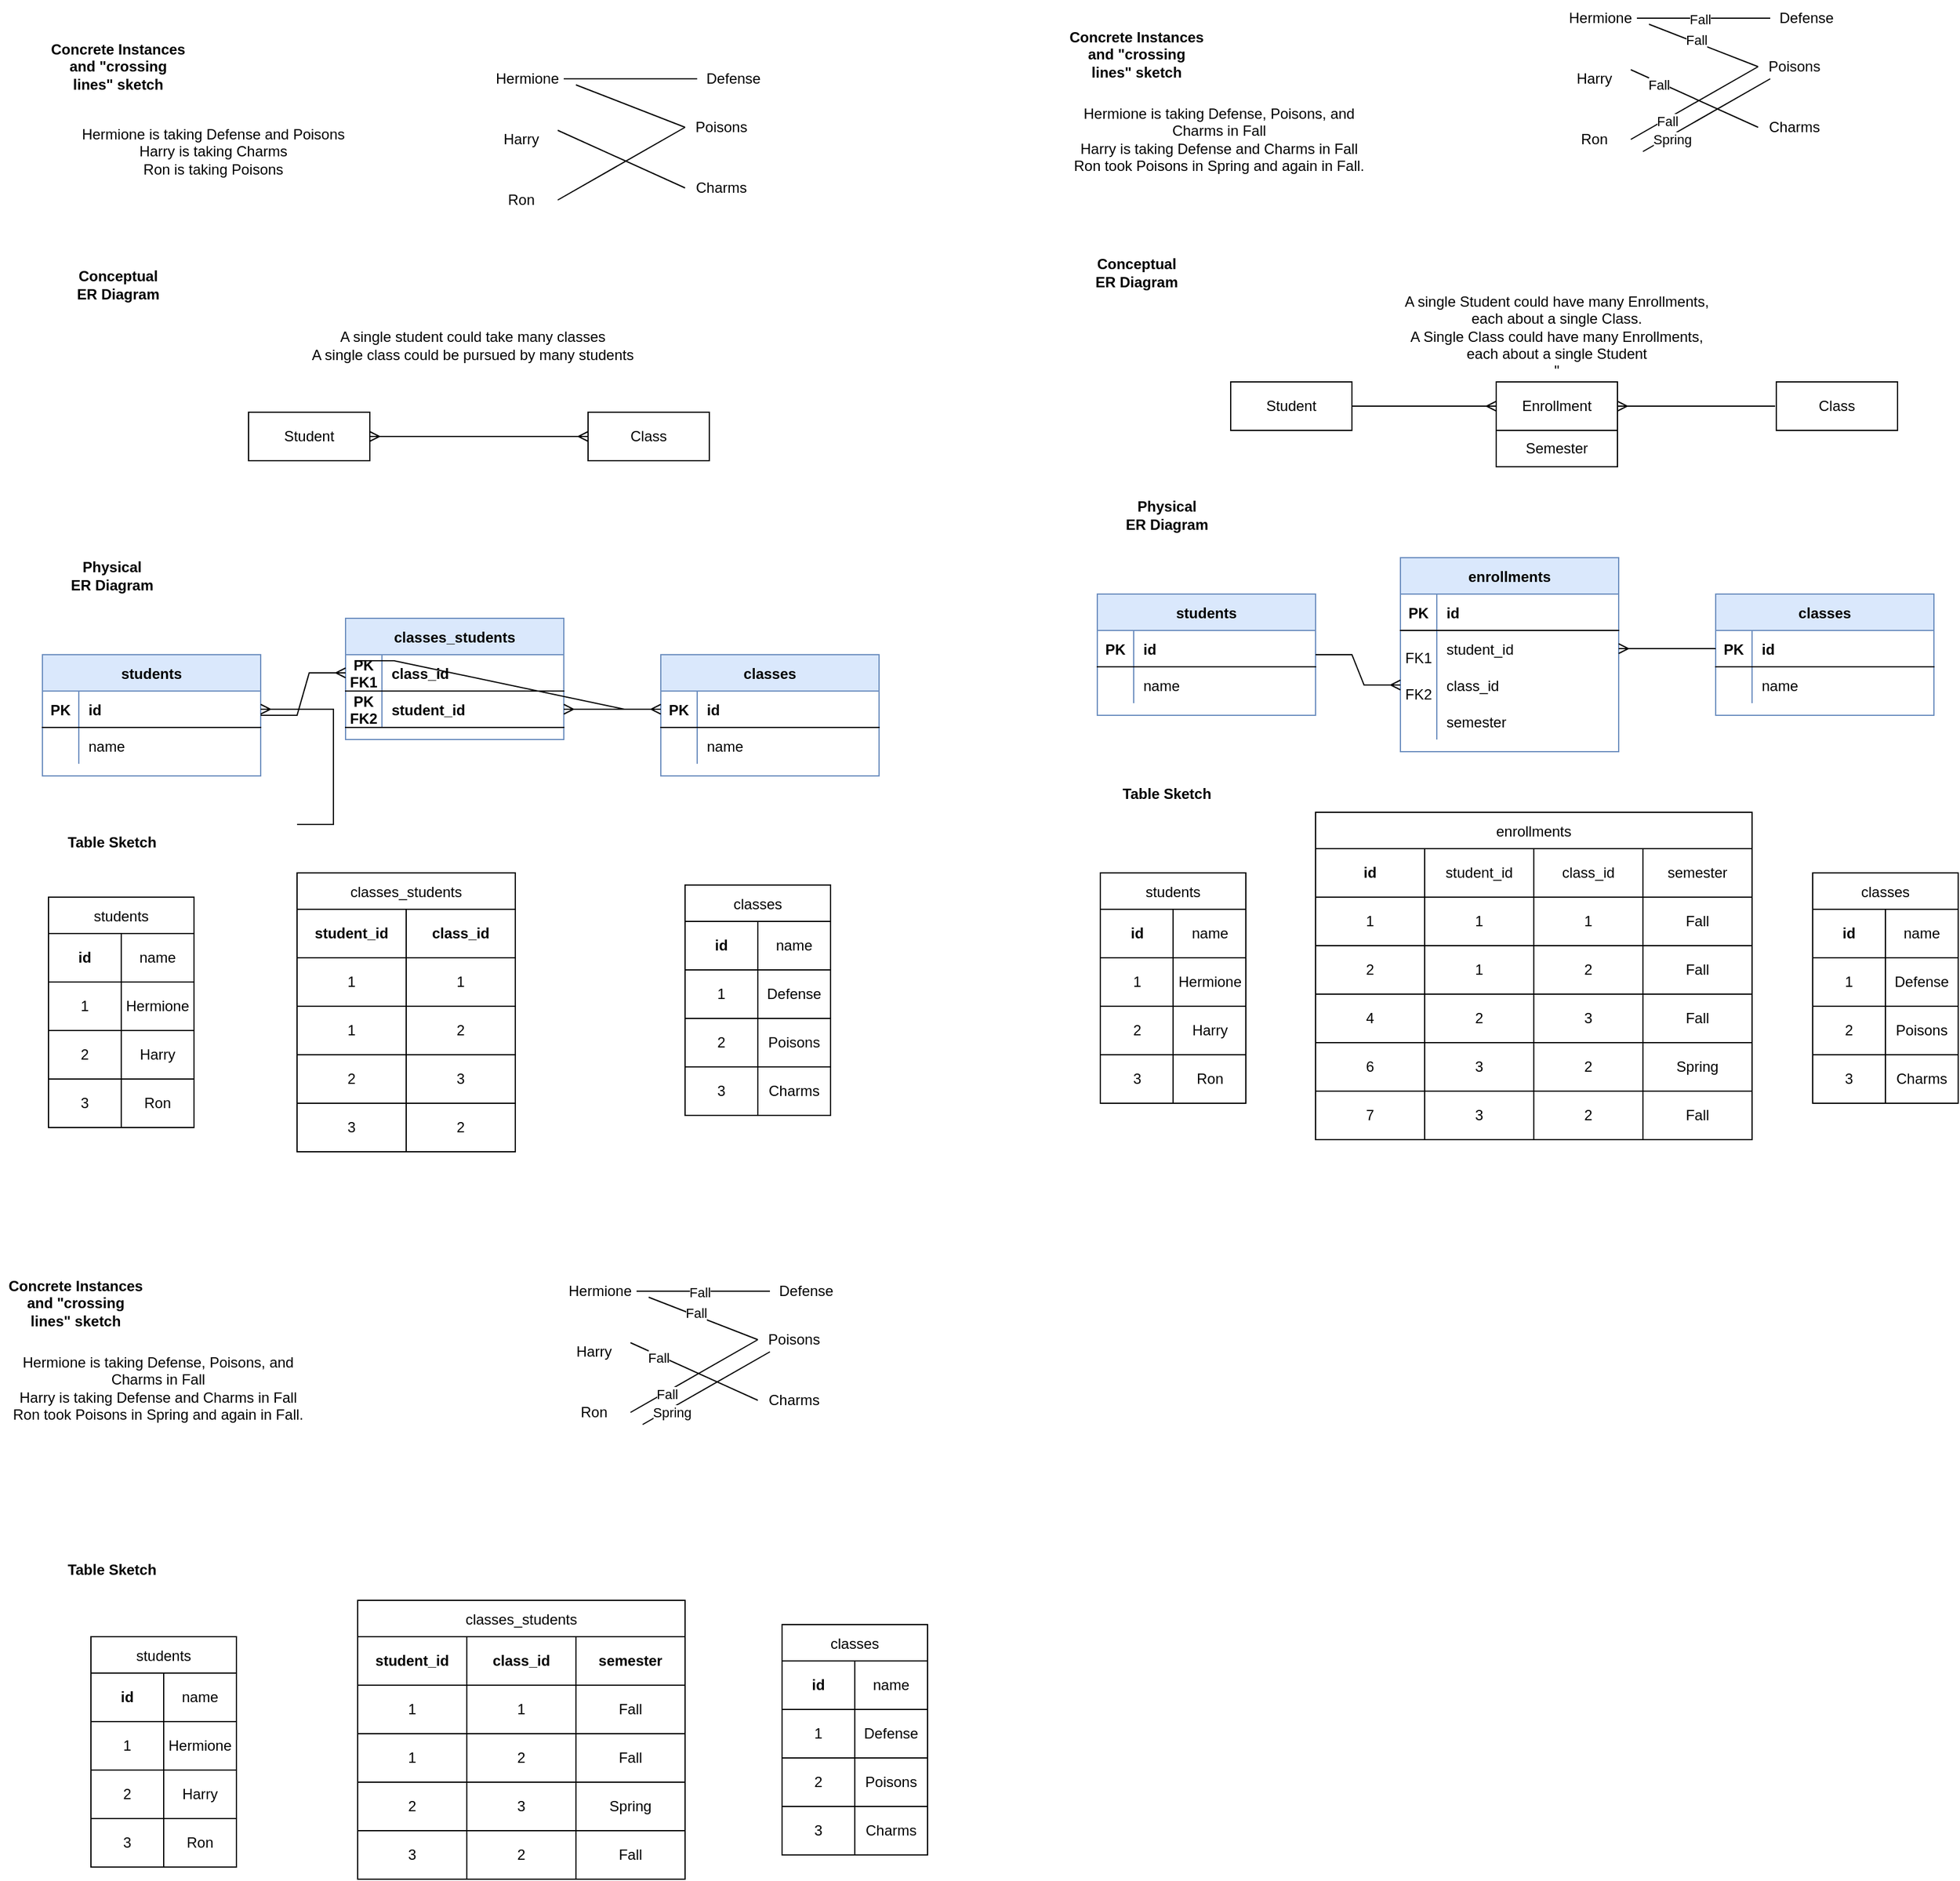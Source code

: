 <mxfile version="20.4.0" type="device"><diagram id="R2lEEEUBdFMjLlhIrx00" name="Page-1"><mxGraphModel dx="2066" dy="1155" grid="1" gridSize="10" guides="1" tooltips="1" connect="1" arrows="1" fold="1" page="1" pageScale="1" pageWidth="850" pageHeight="1100" math="0" shadow="0" extFonts="Permanent Marker^https://fonts.googleapis.com/css?family=Permanent+Marker"><root><mxCell id="0"/><mxCell id="1" parent="0"/><mxCell id="ItAvpHH_RHoH9dyeuU5u-58" value="classes_students" style="shape=table;startSize=30;container=1;collapsible=1;childLayout=tableLayout;fixedRows=1;rowLines=0;fontStyle=1;align=center;resizeLast=1;fillColor=#dae8fc;strokeColor=#6c8ebf;" parent="1" vertex="1"><mxGeometry x="320" y="590" width="180" height="100" as="geometry"/></mxCell><mxCell id="ItAvpHH_RHoH9dyeuU5u-59" value="" style="shape=tableRow;horizontal=0;startSize=0;swimlaneHead=0;swimlaneBody=0;fillColor=none;collapsible=0;dropTarget=0;points=[[0,0.5],[1,0.5]];portConstraint=eastwest;top=0;left=0;right=0;bottom=1;" parent="ItAvpHH_RHoH9dyeuU5u-58" vertex="1"><mxGeometry y="30" width="180" height="30" as="geometry"/></mxCell><mxCell id="ItAvpHH_RHoH9dyeuU5u-60" value="PK&#xA;FK1" style="shape=partialRectangle;connectable=0;fillColor=none;top=0;left=0;bottom=0;right=0;fontStyle=1;overflow=hidden;" parent="ItAvpHH_RHoH9dyeuU5u-59" vertex="1"><mxGeometry width="30" height="30" as="geometry"><mxRectangle width="30" height="30" as="alternateBounds"/></mxGeometry></mxCell><mxCell id="ItAvpHH_RHoH9dyeuU5u-61" value="class_id" style="shape=partialRectangle;connectable=0;fillColor=none;top=0;left=0;bottom=0;right=0;align=left;spacingLeft=6;fontStyle=1;overflow=hidden;" parent="ItAvpHH_RHoH9dyeuU5u-59" vertex="1"><mxGeometry x="30" width="150" height="30" as="geometry"><mxRectangle width="150" height="30" as="alternateBounds"/></mxGeometry></mxCell><mxCell id="fiHRi5qlY6WQzK_C-6VY-2" value="" style="shape=tableRow;horizontal=0;startSize=0;swimlaneHead=0;swimlaneBody=0;fillColor=none;collapsible=0;dropTarget=0;points=[[0,0.5],[1,0.5]];portConstraint=eastwest;top=0;left=0;right=0;bottom=1;" vertex="1" parent="ItAvpHH_RHoH9dyeuU5u-58"><mxGeometry y="60" width="180" height="30" as="geometry"/></mxCell><mxCell id="fiHRi5qlY6WQzK_C-6VY-3" value="PK&#xA;FK2&#xA;" style="shape=partialRectangle;connectable=0;fillColor=none;top=0;left=0;bottom=0;right=0;fontStyle=1;overflow=hidden;" vertex="1" parent="fiHRi5qlY6WQzK_C-6VY-2"><mxGeometry width="30" height="30" as="geometry"><mxRectangle width="30" height="30" as="alternateBounds"/></mxGeometry></mxCell><mxCell id="fiHRi5qlY6WQzK_C-6VY-4" value="student_id" style="shape=partialRectangle;connectable=0;fillColor=none;top=0;left=0;bottom=0;right=0;align=left;spacingLeft=6;fontStyle=1;overflow=hidden;strokeColor=none;" vertex="1" parent="fiHRi5qlY6WQzK_C-6VY-2"><mxGeometry x="30" width="150" height="30" as="geometry"><mxRectangle width="150" height="30" as="alternateBounds"/></mxGeometry></mxCell><mxCell id="ItAvpHH_RHoH9dyeuU5u-77" value="students" style="shape=table;startSize=30;container=1;collapsible=1;childLayout=tableLayout;fixedRows=1;rowLines=0;fontStyle=1;align=center;resizeLast=1;fillColor=#dae8fc;strokeColor=#6c8ebf;" parent="1" vertex="1"><mxGeometry x="70" y="620" width="180" height="100" as="geometry"/></mxCell><mxCell id="ItAvpHH_RHoH9dyeuU5u-78" value="" style="shape=tableRow;horizontal=0;startSize=0;swimlaneHead=0;swimlaneBody=0;fillColor=none;collapsible=0;dropTarget=0;points=[[0,0.5],[1,0.5]];portConstraint=eastwest;top=0;left=0;right=0;bottom=1;" parent="ItAvpHH_RHoH9dyeuU5u-77" vertex="1"><mxGeometry y="30" width="180" height="30" as="geometry"/></mxCell><mxCell id="ItAvpHH_RHoH9dyeuU5u-79" value="PK" style="shape=partialRectangle;connectable=0;fillColor=none;top=0;left=0;bottom=0;right=0;fontStyle=1;overflow=hidden;" parent="ItAvpHH_RHoH9dyeuU5u-78" vertex="1"><mxGeometry width="30" height="30" as="geometry"><mxRectangle width="30" height="30" as="alternateBounds"/></mxGeometry></mxCell><mxCell id="ItAvpHH_RHoH9dyeuU5u-80" value="id" style="shape=partialRectangle;connectable=0;fillColor=none;top=0;left=0;bottom=0;right=0;align=left;spacingLeft=6;fontStyle=1;overflow=hidden;" parent="ItAvpHH_RHoH9dyeuU5u-78" vertex="1"><mxGeometry x="30" width="150" height="30" as="geometry"><mxRectangle width="150" height="30" as="alternateBounds"/></mxGeometry></mxCell><mxCell id="ItAvpHH_RHoH9dyeuU5u-81" value="" style="shape=tableRow;horizontal=0;startSize=0;swimlaneHead=0;swimlaneBody=0;fillColor=none;collapsible=0;dropTarget=0;points=[[0,0.5],[1,0.5]];portConstraint=eastwest;top=0;left=0;right=0;bottom=0;" parent="ItAvpHH_RHoH9dyeuU5u-77" vertex="1"><mxGeometry y="60" width="180" height="30" as="geometry"/></mxCell><mxCell id="ItAvpHH_RHoH9dyeuU5u-82" value="" style="shape=partialRectangle;connectable=0;fillColor=none;top=0;left=0;bottom=0;right=0;editable=1;overflow=hidden;" parent="ItAvpHH_RHoH9dyeuU5u-81" vertex="1"><mxGeometry width="30" height="30" as="geometry"><mxRectangle width="30" height="30" as="alternateBounds"/></mxGeometry></mxCell><mxCell id="ItAvpHH_RHoH9dyeuU5u-83" value="name" style="shape=partialRectangle;connectable=0;fillColor=none;top=0;left=0;bottom=0;right=0;align=left;spacingLeft=6;overflow=hidden;" parent="ItAvpHH_RHoH9dyeuU5u-81" vertex="1"><mxGeometry x="30" width="150" height="30" as="geometry"><mxRectangle width="150" height="30" as="alternateBounds"/></mxGeometry></mxCell><mxCell id="ItAvpHH_RHoH9dyeuU5u-90" value="classes" style="shape=table;startSize=30;container=1;collapsible=1;childLayout=tableLayout;fixedRows=1;rowLines=0;fontStyle=1;align=center;resizeLast=1;fillColor=#dae8fc;strokeColor=#6c8ebf;" parent="1" vertex="1"><mxGeometry x="580" y="620" width="180" height="100" as="geometry"/></mxCell><mxCell id="ItAvpHH_RHoH9dyeuU5u-91" value="" style="shape=tableRow;horizontal=0;startSize=0;swimlaneHead=0;swimlaneBody=0;fillColor=none;collapsible=0;dropTarget=0;points=[[0,0.5],[1,0.5]];portConstraint=eastwest;top=0;left=0;right=0;bottom=1;" parent="ItAvpHH_RHoH9dyeuU5u-90" vertex="1"><mxGeometry y="30" width="180" height="30" as="geometry"/></mxCell><mxCell id="ItAvpHH_RHoH9dyeuU5u-92" value="PK" style="shape=partialRectangle;connectable=0;fillColor=none;top=0;left=0;bottom=0;right=0;fontStyle=1;overflow=hidden;" parent="ItAvpHH_RHoH9dyeuU5u-91" vertex="1"><mxGeometry width="30" height="30" as="geometry"><mxRectangle width="30" height="30" as="alternateBounds"/></mxGeometry></mxCell><mxCell id="ItAvpHH_RHoH9dyeuU5u-93" value="id" style="shape=partialRectangle;connectable=0;fillColor=none;top=0;left=0;bottom=0;right=0;align=left;spacingLeft=6;fontStyle=1;overflow=hidden;" parent="ItAvpHH_RHoH9dyeuU5u-91" vertex="1"><mxGeometry x="30" width="150" height="30" as="geometry"><mxRectangle width="150" height="30" as="alternateBounds"/></mxGeometry></mxCell><mxCell id="ItAvpHH_RHoH9dyeuU5u-94" value="" style="shape=tableRow;horizontal=0;startSize=0;swimlaneHead=0;swimlaneBody=0;fillColor=none;collapsible=0;dropTarget=0;points=[[0,0.5],[1,0.5]];portConstraint=eastwest;top=0;left=0;right=0;bottom=0;" parent="ItAvpHH_RHoH9dyeuU5u-90" vertex="1"><mxGeometry y="60" width="180" height="30" as="geometry"/></mxCell><mxCell id="ItAvpHH_RHoH9dyeuU5u-95" value="" style="shape=partialRectangle;connectable=0;fillColor=none;top=0;left=0;bottom=0;right=0;editable=1;overflow=hidden;" parent="ItAvpHH_RHoH9dyeuU5u-94" vertex="1"><mxGeometry width="30" height="30" as="geometry"><mxRectangle width="30" height="30" as="alternateBounds"/></mxGeometry></mxCell><mxCell id="ItAvpHH_RHoH9dyeuU5u-96" value="name" style="shape=partialRectangle;connectable=0;fillColor=none;top=0;left=0;bottom=0;right=0;align=left;spacingLeft=6;overflow=hidden;" parent="ItAvpHH_RHoH9dyeuU5u-94" vertex="1"><mxGeometry x="30" width="150" height="30" as="geometry"><mxRectangle width="150" height="30" as="alternateBounds"/></mxGeometry></mxCell><mxCell id="ItAvpHH_RHoH9dyeuU5u-110" value="" style="edgeStyle=entityRelationEdgeStyle;fontSize=12;html=1;endArrow=ERmany;rounded=0;exitX=0;exitY=0.5;exitDx=0;exitDy=0;entryX=1;entryY=0.5;entryDx=0;entryDy=0;" parent="1" source="ItAvpHH_RHoH9dyeuU5u-68" target="ItAvpHH_RHoH9dyeuU5u-78" edge="1"><mxGeometry width="100" height="100" relative="1" as="geometry"><mxPoint x="280" y="760" as="sourcePoint"/><mxPoint x="380" y="660" as="targetPoint"/></mxGeometry></mxCell><mxCell id="ItAvpHH_RHoH9dyeuU5u-111" value="" style="edgeStyle=entityRelationEdgeStyle;fontSize=12;html=1;endArrow=ERmany;rounded=0;exitX=1;exitY=0.5;exitDx=0;exitDy=0;entryX=0;entryY=0.5;entryDx=0;entryDy=0;" parent="1" source="ItAvpHH_RHoH9dyeuU5u-65" target="ItAvpHH_RHoH9dyeuU5u-91" edge="1"><mxGeometry width="100" height="100" relative="1" as="geometry"><mxPoint x="330" y="625" as="sourcePoint"/><mxPoint x="260" y="675" as="targetPoint"/></mxGeometry></mxCell><mxCell id="ItAvpHH_RHoH9dyeuU5u-169" value="&lt;div&gt;A single student could take many classes&lt;br&gt;&lt;/div&gt;&lt;div&gt;A single class could be pursued by many students&lt;/div&gt;" style="text;html=1;strokeColor=none;fillColor=none;align=center;verticalAlign=middle;whiteSpace=wrap;rounded=0;" parent="1" vertex="1"><mxGeometry x="285" y="350" width="280" height="30" as="geometry"/></mxCell><mxCell id="ItAvpHH_RHoH9dyeuU5u-181" value="classes_students" style="shape=table;startSize=30;container=1;collapsible=0;childLayout=tableLayout;" parent="1" vertex="1"><mxGeometry x="280" y="800" width="180" height="230" as="geometry"/></mxCell><mxCell id="ItAvpHH_RHoH9dyeuU5u-182" value="" style="shape=tableRow;horizontal=0;startSize=0;swimlaneHead=0;swimlaneBody=0;top=0;left=0;bottom=0;right=0;collapsible=0;dropTarget=0;fillColor=none;points=[[0,0.5],[1,0.5]];portConstraint=eastwest;" parent="ItAvpHH_RHoH9dyeuU5u-181" vertex="1"><mxGeometry y="30" width="180" height="40" as="geometry"/></mxCell><mxCell id="ItAvpHH_RHoH9dyeuU5u-183" value="student_id" style="shape=partialRectangle;html=1;whiteSpace=wrap;connectable=0;overflow=hidden;fillColor=none;top=0;left=0;bottom=0;right=0;pointerEvents=1;fontStyle=1" parent="ItAvpHH_RHoH9dyeuU5u-182" vertex="1"><mxGeometry width="90" height="40" as="geometry"><mxRectangle width="90" height="40" as="alternateBounds"/></mxGeometry></mxCell><mxCell id="ItAvpHH_RHoH9dyeuU5u-184" value="class_id" style="shape=partialRectangle;html=1;whiteSpace=wrap;connectable=0;overflow=hidden;fillColor=none;top=0;left=0;bottom=0;right=0;pointerEvents=1;fontStyle=1" parent="ItAvpHH_RHoH9dyeuU5u-182" vertex="1"><mxGeometry x="90" width="90" height="40" as="geometry"><mxRectangle width="90" height="40" as="alternateBounds"/></mxGeometry></mxCell><mxCell id="ItAvpHH_RHoH9dyeuU5u-187" value="" style="shape=tableRow;horizontal=0;startSize=0;swimlaneHead=0;swimlaneBody=0;top=0;left=0;bottom=0;right=0;collapsible=0;dropTarget=0;fillColor=none;points=[[0,0.5],[1,0.5]];portConstraint=eastwest;" parent="ItAvpHH_RHoH9dyeuU5u-181" vertex="1"><mxGeometry y="70" width="180" height="40" as="geometry"/></mxCell><mxCell id="ItAvpHH_RHoH9dyeuU5u-188" value="1" style="shape=partialRectangle;html=1;whiteSpace=wrap;connectable=0;overflow=hidden;fillColor=none;top=0;left=0;bottom=0;right=0;pointerEvents=1;" parent="ItAvpHH_RHoH9dyeuU5u-187" vertex="1"><mxGeometry width="90" height="40" as="geometry"><mxRectangle width="90" height="40" as="alternateBounds"/></mxGeometry></mxCell><mxCell id="ItAvpHH_RHoH9dyeuU5u-189" value="1" style="shape=partialRectangle;html=1;whiteSpace=wrap;connectable=0;overflow=hidden;fillColor=none;top=0;left=0;bottom=0;right=0;pointerEvents=1;" parent="ItAvpHH_RHoH9dyeuU5u-187" vertex="1"><mxGeometry x="90" width="90" height="40" as="geometry"><mxRectangle width="90" height="40" as="alternateBounds"/></mxGeometry></mxCell><mxCell id="ItAvpHH_RHoH9dyeuU5u-192" value="" style="shape=tableRow;horizontal=0;startSize=0;swimlaneHead=0;swimlaneBody=0;top=0;left=0;bottom=0;right=0;collapsible=0;dropTarget=0;fillColor=none;points=[[0,0.5],[1,0.5]];portConstraint=eastwest;" parent="ItAvpHH_RHoH9dyeuU5u-181" vertex="1"><mxGeometry y="110" width="180" height="40" as="geometry"/></mxCell><mxCell id="ItAvpHH_RHoH9dyeuU5u-193" value="1" style="shape=partialRectangle;html=1;whiteSpace=wrap;connectable=0;overflow=hidden;fillColor=none;top=0;left=0;bottom=0;right=0;pointerEvents=1;" parent="ItAvpHH_RHoH9dyeuU5u-192" vertex="1"><mxGeometry width="90" height="40" as="geometry"><mxRectangle width="90" height="40" as="alternateBounds"/></mxGeometry></mxCell><mxCell id="ItAvpHH_RHoH9dyeuU5u-194" value="2" style="shape=partialRectangle;html=1;whiteSpace=wrap;connectable=0;overflow=hidden;fillColor=none;top=0;left=0;bottom=0;right=0;pointerEvents=1;" parent="ItAvpHH_RHoH9dyeuU5u-192" vertex="1"><mxGeometry x="90" width="90" height="40" as="geometry"><mxRectangle width="90" height="40" as="alternateBounds"/></mxGeometry></mxCell><mxCell id="ItAvpHH_RHoH9dyeuU5u-202" style="shape=tableRow;horizontal=0;startSize=0;swimlaneHead=0;swimlaneBody=0;top=0;left=0;bottom=0;right=0;collapsible=0;dropTarget=0;fillColor=none;points=[[0,0.5],[1,0.5]];portConstraint=eastwest;" parent="ItAvpHH_RHoH9dyeuU5u-181" vertex="1"><mxGeometry y="150" width="180" height="40" as="geometry"/></mxCell><mxCell id="ItAvpHH_RHoH9dyeuU5u-203" value="2" style="shape=partialRectangle;html=1;whiteSpace=wrap;connectable=0;overflow=hidden;fillColor=none;top=0;left=0;bottom=0;right=0;pointerEvents=1;" parent="ItAvpHH_RHoH9dyeuU5u-202" vertex="1"><mxGeometry width="90" height="40" as="geometry"><mxRectangle width="90" height="40" as="alternateBounds"/></mxGeometry></mxCell><mxCell id="ItAvpHH_RHoH9dyeuU5u-204" value="3" style="shape=partialRectangle;html=1;whiteSpace=wrap;connectable=0;overflow=hidden;fillColor=none;top=0;left=0;bottom=0;right=0;pointerEvents=1;" parent="ItAvpHH_RHoH9dyeuU5u-202" vertex="1"><mxGeometry x="90" width="90" height="40" as="geometry"><mxRectangle width="90" height="40" as="alternateBounds"/></mxGeometry></mxCell><mxCell id="ItAvpHH_RHoH9dyeuU5u-197" style="shape=tableRow;horizontal=0;startSize=0;swimlaneHead=0;swimlaneBody=0;top=0;left=0;bottom=0;right=0;collapsible=0;dropTarget=0;fillColor=none;points=[[0,0.5],[1,0.5]];portConstraint=eastwest;" parent="ItAvpHH_RHoH9dyeuU5u-181" vertex="1"><mxGeometry y="190" width="180" height="40" as="geometry"/></mxCell><mxCell id="ItAvpHH_RHoH9dyeuU5u-198" value="3" style="shape=partialRectangle;html=1;whiteSpace=wrap;connectable=0;overflow=hidden;fillColor=none;top=0;left=0;bottom=0;right=0;pointerEvents=1;" parent="ItAvpHH_RHoH9dyeuU5u-197" vertex="1"><mxGeometry width="90" height="40" as="geometry"><mxRectangle width="90" height="40" as="alternateBounds"/></mxGeometry></mxCell><mxCell id="ItAvpHH_RHoH9dyeuU5u-199" value="2" style="shape=partialRectangle;html=1;whiteSpace=wrap;connectable=0;overflow=hidden;fillColor=none;top=0;left=0;bottom=0;right=0;pointerEvents=1;" parent="ItAvpHH_RHoH9dyeuU5u-197" vertex="1"><mxGeometry x="90" width="90" height="40" as="geometry"><mxRectangle width="90" height="40" as="alternateBounds"/></mxGeometry></mxCell><mxCell id="ItAvpHH_RHoH9dyeuU5u-207" value="Student" style="whiteSpace=wrap;html=1;align=center;" parent="1" vertex="1"><mxGeometry x="240" y="420" width="100" height="40" as="geometry"/></mxCell><mxCell id="ItAvpHH_RHoH9dyeuU5u-208" value="Class" style="whiteSpace=wrap;html=1;align=center;" parent="1" vertex="1"><mxGeometry x="520" y="420" width="100" height="40" as="geometry"/></mxCell><mxCell id="ItAvpHH_RHoH9dyeuU5u-213" value="&lt;div&gt;Physical &lt;br&gt;&lt;/div&gt;&lt;div&gt;ER Diagram&lt;/div&gt;" style="text;html=1;strokeColor=none;fillColor=none;align=center;verticalAlign=middle;whiteSpace=wrap;rounded=0;fontStyle=1" parent="1" vertex="1"><mxGeometry x="70" y="540" width="115" height="30" as="geometry"/></mxCell><mxCell id="ItAvpHH_RHoH9dyeuU5u-214" value="Conceptual&lt;br&gt; ER Diagram" style="text;html=1;strokeColor=none;fillColor=none;align=center;verticalAlign=middle;whiteSpace=wrap;rounded=0;fontStyle=1" parent="1" vertex="1"><mxGeometry x="75" y="300" width="115" height="30" as="geometry"/></mxCell><mxCell id="ItAvpHH_RHoH9dyeuU5u-219" value="Table Sketch" style="text;html=1;strokeColor=none;fillColor=none;align=center;verticalAlign=middle;whiteSpace=wrap;rounded=0;fontStyle=1" parent="1" vertex="1"><mxGeometry x="70" y="760" width="115" height="30" as="geometry"/></mxCell><mxCell id="ItAvpHH_RHoH9dyeuU5u-220" value="Concrete Instances and &quot;crossing lines&quot; sketch" style="text;html=1;strokeColor=none;fillColor=none;align=center;verticalAlign=middle;whiteSpace=wrap;rounded=0;fontStyle=1" parent="1" vertex="1"><mxGeometry x="75" y="120" width="115" height="30" as="geometry"/></mxCell><mxCell id="fiHRi5qlY6WQzK_C-6VY-47" value="Hermione is taking Defense and Poisons&lt;br&gt;&lt;div&gt;Harry is taking Charms&lt;/div&gt;&lt;div&gt;Ron is taking Poisons&lt;br&gt;&lt;/div&gt;" style="text;html=1;strokeColor=none;fillColor=none;align=center;verticalAlign=middle;whiteSpace=wrap;rounded=0;" vertex="1" parent="1"><mxGeometry x="91" y="190" width="240" height="30" as="geometry"/></mxCell><mxCell id="fiHRi5qlY6WQzK_C-6VY-48" value="Hermione" style="text;html=1;strokeColor=none;fillColor=none;align=center;verticalAlign=middle;whiteSpace=wrap;rounded=0;" vertex="1" parent="1"><mxGeometry x="440" y="130" width="60" height="30" as="geometry"/></mxCell><mxCell id="fiHRi5qlY6WQzK_C-6VY-51" value="Charms" style="text;html=1;strokeColor=none;fillColor=none;align=center;verticalAlign=middle;whiteSpace=wrap;rounded=0;" vertex="1" parent="1"><mxGeometry x="600" y="220" width="60" height="30" as="geometry"/></mxCell><mxCell id="fiHRi5qlY6WQzK_C-6VY-49" value="Ron" style="text;html=1;strokeColor=none;fillColor=none;align=center;verticalAlign=middle;whiteSpace=wrap;rounded=0;" vertex="1" parent="1"><mxGeometry x="435" y="230" width="60" height="30" as="geometry"/></mxCell><mxCell id="fiHRi5qlY6WQzK_C-6VY-50" value="Harry" style="text;html=1;strokeColor=none;fillColor=none;align=center;verticalAlign=middle;whiteSpace=wrap;rounded=0;" vertex="1" parent="1"><mxGeometry x="435" y="180" width="60" height="30" as="geometry"/></mxCell><mxCell id="fiHRi5qlY6WQzK_C-6VY-52" value="Poisons" style="text;html=1;strokeColor=none;fillColor=none;align=center;verticalAlign=middle;whiteSpace=wrap;rounded=0;" vertex="1" parent="1"><mxGeometry x="600" y="170" width="60" height="30" as="geometry"/></mxCell><mxCell id="fiHRi5qlY6WQzK_C-6VY-53" value="Defense" style="text;html=1;strokeColor=none;fillColor=none;align=center;verticalAlign=middle;whiteSpace=wrap;rounded=0;" vertex="1" parent="1"><mxGeometry x="610" y="130" width="60" height="30" as="geometry"/></mxCell><mxCell id="fiHRi5qlY6WQzK_C-6VY-54" value="" style="endArrow=none;html=1;rounded=0;entryX=1;entryY=0.5;entryDx=0;entryDy=0;exitX=0;exitY=0.5;exitDx=0;exitDy=0;" edge="1" parent="1" source="fiHRi5qlY6WQzK_C-6VY-53" target="fiHRi5qlY6WQzK_C-6VY-48"><mxGeometry width="50" height="50" relative="1" as="geometry"><mxPoint x="400" y="320" as="sourcePoint"/><mxPoint x="450" y="270" as="targetPoint"/></mxGeometry></mxCell><mxCell id="fiHRi5qlY6WQzK_C-6VY-55" value="" style="endArrow=none;html=1;rounded=0;exitX=0;exitY=0.5;exitDx=0;exitDy=0;" edge="1" parent="1" source="fiHRi5qlY6WQzK_C-6VY-52"><mxGeometry width="50" height="50" relative="1" as="geometry"><mxPoint x="590" y="220" as="sourcePoint"/><mxPoint x="510" y="150" as="targetPoint"/></mxGeometry></mxCell><mxCell id="fiHRi5qlY6WQzK_C-6VY-57" value="" style="endArrow=none;html=1;rounded=0;exitX=0;exitY=0.5;exitDx=0;exitDy=0;entryX=1;entryY=0.5;entryDx=0;entryDy=0;" edge="1" parent="1" source="fiHRi5qlY6WQzK_C-6VY-52" target="fiHRi5qlY6WQzK_C-6VY-49"><mxGeometry width="50" height="50" relative="1" as="geometry"><mxPoint x="610" y="195" as="sourcePoint"/><mxPoint x="510" y="233.462" as="targetPoint"/></mxGeometry></mxCell><mxCell id="fiHRi5qlY6WQzK_C-6VY-60" value="" style="edgeStyle=entityRelationEdgeStyle;fontSize=12;html=1;endArrow=ERmany;rounded=0;exitX=1;exitY=0.5;exitDx=0;exitDy=0;entryX=0;entryY=0.5;entryDx=0;entryDy=0;" edge="1" parent="1" source="ItAvpHH_RHoH9dyeuU5u-77" target="ItAvpHH_RHoH9dyeuU5u-59"><mxGeometry width="100" height="100" relative="1" as="geometry"><mxPoint x="370" y="750" as="sourcePoint"/><mxPoint x="470" y="650" as="targetPoint"/></mxGeometry></mxCell><mxCell id="fiHRi5qlY6WQzK_C-6VY-61" value="" style="edgeStyle=entityRelationEdgeStyle;fontSize=12;html=1;endArrow=ERmany;rounded=0;exitX=0;exitY=0.5;exitDx=0;exitDy=0;" edge="1" parent="1" source="ItAvpHH_RHoH9dyeuU5u-91" target="fiHRi5qlY6WQzK_C-6VY-2"><mxGeometry width="100" height="100" relative="1" as="geometry"><mxPoint x="260" y="680" as="sourcePoint"/><mxPoint x="330" y="645" as="targetPoint"/></mxGeometry></mxCell><mxCell id="fiHRi5qlY6WQzK_C-6VY-64" value="" style="endArrow=none;html=1;rounded=0;exitX=0;exitY=0.5;exitDx=0;exitDy=0;entryX=1;entryY=0.25;entryDx=0;entryDy=0;" edge="1" parent="1" source="fiHRi5qlY6WQzK_C-6VY-51" target="fiHRi5qlY6WQzK_C-6VY-50"><mxGeometry width="50" height="50" relative="1" as="geometry"><mxPoint x="610" y="195" as="sourcePoint"/><mxPoint x="520" y="195" as="targetPoint"/></mxGeometry></mxCell><mxCell id="fiHRi5qlY6WQzK_C-6VY-66" value="enrollments" style="shape=table;startSize=30;container=1;collapsible=1;childLayout=tableLayout;fixedRows=1;rowLines=0;fontStyle=1;align=center;resizeLast=1;fillColor=#dae8fc;strokeColor=#6c8ebf;" vertex="1" parent="1"><mxGeometry x="1190" y="540" width="180" height="160" as="geometry"/></mxCell><mxCell id="fiHRi5qlY6WQzK_C-6VY-67" value="" style="shape=tableRow;horizontal=0;startSize=0;swimlaneHead=0;swimlaneBody=0;fillColor=none;collapsible=0;dropTarget=0;points=[[0,0.5],[1,0.5]];portConstraint=eastwest;top=0;left=0;right=0;bottom=1;" vertex="1" parent="fiHRi5qlY6WQzK_C-6VY-66"><mxGeometry y="30" width="180" height="30" as="geometry"/></mxCell><mxCell id="fiHRi5qlY6WQzK_C-6VY-68" value="PK" style="shape=partialRectangle;connectable=0;fillColor=none;top=0;left=0;bottom=0;right=0;fontStyle=1;overflow=hidden;" vertex="1" parent="fiHRi5qlY6WQzK_C-6VY-67"><mxGeometry width="30" height="30" as="geometry"><mxRectangle width="30" height="30" as="alternateBounds"/></mxGeometry></mxCell><mxCell id="fiHRi5qlY6WQzK_C-6VY-69" value="id" style="shape=partialRectangle;connectable=0;fillColor=none;top=0;left=0;bottom=0;right=0;align=left;spacingLeft=6;fontStyle=1;overflow=hidden;" vertex="1" parent="fiHRi5qlY6WQzK_C-6VY-67"><mxGeometry x="30" width="150" height="30" as="geometry"><mxRectangle width="150" height="30" as="alternateBounds"/></mxGeometry></mxCell><mxCell id="fiHRi5qlY6WQzK_C-6VY-70" value="" style="shape=tableRow;horizontal=0;startSize=0;swimlaneHead=0;swimlaneBody=0;fillColor=none;collapsible=0;dropTarget=0;points=[[0,0.5],[1,0.5]];portConstraint=eastwest;top=0;left=0;right=0;bottom=1;strokeColor=none;" vertex="1" parent="fiHRi5qlY6WQzK_C-6VY-66"><mxGeometry y="60" width="180" height="30" as="geometry"/></mxCell><mxCell id="fiHRi5qlY6WQzK_C-6VY-71" value="&#xA;FK1&#xA;" style="shape=partialRectangle;connectable=0;fillColor=none;top=0;left=0;bottom=0;right=0;fontStyle=0;overflow=hidden;" vertex="1" parent="fiHRi5qlY6WQzK_C-6VY-70"><mxGeometry width="30" height="30" as="geometry"><mxRectangle width="30" height="30" as="alternateBounds"/></mxGeometry></mxCell><mxCell id="fiHRi5qlY6WQzK_C-6VY-72" value="student_id" style="shape=partialRectangle;connectable=0;fillColor=none;top=0;left=0;bottom=0;right=0;align=left;spacingLeft=6;fontStyle=0;overflow=hidden;strokeColor=none;" vertex="1" parent="fiHRi5qlY6WQzK_C-6VY-70"><mxGeometry x="30" width="150" height="30" as="geometry"><mxRectangle width="150" height="30" as="alternateBounds"/></mxGeometry></mxCell><mxCell id="fiHRi5qlY6WQzK_C-6VY-171" value="" style="shape=tableRow;horizontal=0;startSize=0;swimlaneHead=0;swimlaneBody=0;fillColor=none;collapsible=0;dropTarget=0;points=[[0,0.5],[1,0.5]];portConstraint=eastwest;top=0;left=0;right=0;bottom=1;strokeColor=none;" vertex="1" parent="fiHRi5qlY6WQzK_C-6VY-66"><mxGeometry y="90" width="180" height="30" as="geometry"/></mxCell><mxCell id="fiHRi5qlY6WQzK_C-6VY-172" value="&#xA;FK2&#xA;" style="shape=partialRectangle;connectable=0;fillColor=none;top=0;left=0;bottom=0;right=0;fontStyle=0;overflow=hidden;" vertex="1" parent="fiHRi5qlY6WQzK_C-6VY-171"><mxGeometry width="30" height="30" as="geometry"><mxRectangle width="30" height="30" as="alternateBounds"/></mxGeometry></mxCell><mxCell id="fiHRi5qlY6WQzK_C-6VY-173" value="class_id" style="shape=partialRectangle;connectable=0;fillColor=none;top=0;left=0;bottom=0;right=0;align=left;spacingLeft=6;fontStyle=0;overflow=hidden;strokeColor=none;" vertex="1" parent="fiHRi5qlY6WQzK_C-6VY-171"><mxGeometry x="30" width="150" height="30" as="geometry"><mxRectangle width="150" height="30" as="alternateBounds"/></mxGeometry></mxCell><mxCell id="fiHRi5qlY6WQzK_C-6VY-174" value="" style="shape=tableRow;horizontal=0;startSize=0;swimlaneHead=0;swimlaneBody=0;fillColor=none;collapsible=0;dropTarget=0;points=[[0,0.5],[1,0.5]];portConstraint=eastwest;top=0;left=0;right=0;bottom=1;strokeColor=none;" vertex="1" parent="fiHRi5qlY6WQzK_C-6VY-66"><mxGeometry y="120" width="180" height="30" as="geometry"/></mxCell><mxCell id="fiHRi5qlY6WQzK_C-6VY-175" value="" style="shape=partialRectangle;connectable=0;fillColor=none;top=0;left=0;bottom=0;right=0;fontStyle=1;overflow=hidden;strokeColor=default;" vertex="1" parent="fiHRi5qlY6WQzK_C-6VY-174"><mxGeometry width="30" height="30" as="geometry"><mxRectangle width="30" height="30" as="alternateBounds"/></mxGeometry></mxCell><mxCell id="fiHRi5qlY6WQzK_C-6VY-176" value="semester" style="shape=partialRectangle;connectable=0;fillColor=none;top=0;left=0;bottom=0;right=0;align=left;spacingLeft=6;fontStyle=0;overflow=hidden;strokeColor=none;" vertex="1" parent="fiHRi5qlY6WQzK_C-6VY-174"><mxGeometry x="30" width="150" height="30" as="geometry"><mxRectangle width="150" height="30" as="alternateBounds"/></mxGeometry></mxCell><mxCell id="fiHRi5qlY6WQzK_C-6VY-73" value="students" style="shape=table;startSize=30;container=1;collapsible=1;childLayout=tableLayout;fixedRows=1;rowLines=0;fontStyle=1;align=center;resizeLast=1;fillColor=#dae8fc;strokeColor=#6c8ebf;" vertex="1" parent="1"><mxGeometry x="940" y="570" width="180" height="100" as="geometry"/></mxCell><mxCell id="fiHRi5qlY6WQzK_C-6VY-74" value="" style="shape=tableRow;horizontal=0;startSize=0;swimlaneHead=0;swimlaneBody=0;fillColor=none;collapsible=0;dropTarget=0;points=[[0,0.5],[1,0.5]];portConstraint=eastwest;top=0;left=0;right=0;bottom=1;" vertex="1" parent="fiHRi5qlY6WQzK_C-6VY-73"><mxGeometry y="30" width="180" height="30" as="geometry"/></mxCell><mxCell id="fiHRi5qlY6WQzK_C-6VY-75" value="PK" style="shape=partialRectangle;connectable=0;fillColor=none;top=0;left=0;bottom=0;right=0;fontStyle=1;overflow=hidden;" vertex="1" parent="fiHRi5qlY6WQzK_C-6VY-74"><mxGeometry width="30" height="30" as="geometry"><mxRectangle width="30" height="30" as="alternateBounds"/></mxGeometry></mxCell><mxCell id="fiHRi5qlY6WQzK_C-6VY-76" value="id" style="shape=partialRectangle;connectable=0;fillColor=none;top=0;left=0;bottom=0;right=0;align=left;spacingLeft=6;fontStyle=1;overflow=hidden;" vertex="1" parent="fiHRi5qlY6WQzK_C-6VY-74"><mxGeometry x="30" width="150" height="30" as="geometry"><mxRectangle width="150" height="30" as="alternateBounds"/></mxGeometry></mxCell><mxCell id="fiHRi5qlY6WQzK_C-6VY-77" value="" style="shape=tableRow;horizontal=0;startSize=0;swimlaneHead=0;swimlaneBody=0;fillColor=none;collapsible=0;dropTarget=0;points=[[0,0.5],[1,0.5]];portConstraint=eastwest;top=0;left=0;right=0;bottom=0;" vertex="1" parent="fiHRi5qlY6WQzK_C-6VY-73"><mxGeometry y="60" width="180" height="30" as="geometry"/></mxCell><mxCell id="fiHRi5qlY6WQzK_C-6VY-78" value="" style="shape=partialRectangle;connectable=0;fillColor=none;top=0;left=0;bottom=0;right=0;editable=1;overflow=hidden;" vertex="1" parent="fiHRi5qlY6WQzK_C-6VY-77"><mxGeometry width="30" height="30" as="geometry"><mxRectangle width="30" height="30" as="alternateBounds"/></mxGeometry></mxCell><mxCell id="fiHRi5qlY6WQzK_C-6VY-79" value="name" style="shape=partialRectangle;connectable=0;fillColor=none;top=0;left=0;bottom=0;right=0;align=left;spacingLeft=6;overflow=hidden;" vertex="1" parent="fiHRi5qlY6WQzK_C-6VY-77"><mxGeometry x="30" width="150" height="30" as="geometry"><mxRectangle width="150" height="30" as="alternateBounds"/></mxGeometry></mxCell><mxCell id="fiHRi5qlY6WQzK_C-6VY-80" value="classes" style="shape=table;startSize=30;container=1;collapsible=1;childLayout=tableLayout;fixedRows=1;rowLines=0;fontStyle=1;align=center;resizeLast=1;fillColor=#dae8fc;strokeColor=#6c8ebf;" vertex="1" parent="1"><mxGeometry x="1450" y="570" width="180" height="100" as="geometry"/></mxCell><mxCell id="fiHRi5qlY6WQzK_C-6VY-81" value="" style="shape=tableRow;horizontal=0;startSize=0;swimlaneHead=0;swimlaneBody=0;fillColor=none;collapsible=0;dropTarget=0;points=[[0,0.5],[1,0.5]];portConstraint=eastwest;top=0;left=0;right=0;bottom=1;" vertex="1" parent="fiHRi5qlY6WQzK_C-6VY-80"><mxGeometry y="30" width="180" height="30" as="geometry"/></mxCell><mxCell id="fiHRi5qlY6WQzK_C-6VY-82" value="PK" style="shape=partialRectangle;connectable=0;fillColor=none;top=0;left=0;bottom=0;right=0;fontStyle=1;overflow=hidden;" vertex="1" parent="fiHRi5qlY6WQzK_C-6VY-81"><mxGeometry width="30" height="30" as="geometry"><mxRectangle width="30" height="30" as="alternateBounds"/></mxGeometry></mxCell><mxCell id="fiHRi5qlY6WQzK_C-6VY-83" value="id" style="shape=partialRectangle;connectable=0;fillColor=none;top=0;left=0;bottom=0;right=0;align=left;spacingLeft=6;fontStyle=1;overflow=hidden;" vertex="1" parent="fiHRi5qlY6WQzK_C-6VY-81"><mxGeometry x="30" width="150" height="30" as="geometry"><mxRectangle width="150" height="30" as="alternateBounds"/></mxGeometry></mxCell><mxCell id="fiHRi5qlY6WQzK_C-6VY-84" value="" style="shape=tableRow;horizontal=0;startSize=0;swimlaneHead=0;swimlaneBody=0;fillColor=none;collapsible=0;dropTarget=0;points=[[0,0.5],[1,0.5]];portConstraint=eastwest;top=0;left=0;right=0;bottom=0;" vertex="1" parent="fiHRi5qlY6WQzK_C-6VY-80"><mxGeometry y="60" width="180" height="30" as="geometry"/></mxCell><mxCell id="fiHRi5qlY6WQzK_C-6VY-85" value="" style="shape=partialRectangle;connectable=0;fillColor=none;top=0;left=0;bottom=0;right=0;editable=1;overflow=hidden;" vertex="1" parent="fiHRi5qlY6WQzK_C-6VY-84"><mxGeometry width="30" height="30" as="geometry"><mxRectangle width="30" height="30" as="alternateBounds"/></mxGeometry></mxCell><mxCell id="fiHRi5qlY6WQzK_C-6VY-86" value="name" style="shape=partialRectangle;connectable=0;fillColor=none;top=0;left=0;bottom=0;right=0;align=left;spacingLeft=6;overflow=hidden;" vertex="1" parent="fiHRi5qlY6WQzK_C-6VY-84"><mxGeometry x="30" width="150" height="30" as="geometry"><mxRectangle width="150" height="30" as="alternateBounds"/></mxGeometry></mxCell><mxCell id="fiHRi5qlY6WQzK_C-6VY-87" value="classes" style="shape=table;startSize=30;container=1;collapsible=0;childLayout=tableLayout;" vertex="1" parent="1"><mxGeometry x="1530" y="800" width="120" height="190" as="geometry"/></mxCell><mxCell id="fiHRi5qlY6WQzK_C-6VY-88" value="" style="shape=tableRow;horizontal=0;startSize=0;swimlaneHead=0;swimlaneBody=0;top=0;left=0;bottom=0;right=0;collapsible=0;dropTarget=0;fillColor=none;points=[[0,0.5],[1,0.5]];portConstraint=eastwest;" vertex="1" parent="fiHRi5qlY6WQzK_C-6VY-87"><mxGeometry y="30" width="120" height="40" as="geometry"/></mxCell><mxCell id="fiHRi5qlY6WQzK_C-6VY-89" value="&lt;b&gt;id&lt;/b&gt;" style="shape=partialRectangle;html=1;whiteSpace=wrap;connectable=0;overflow=hidden;fillColor=none;top=0;left=0;bottom=0;right=0;pointerEvents=1;" vertex="1" parent="fiHRi5qlY6WQzK_C-6VY-88"><mxGeometry width="60" height="40" as="geometry"><mxRectangle width="60" height="40" as="alternateBounds"/></mxGeometry></mxCell><mxCell id="fiHRi5qlY6WQzK_C-6VY-90" value="name" style="shape=partialRectangle;html=1;whiteSpace=wrap;connectable=0;overflow=hidden;fillColor=none;top=0;left=0;bottom=0;right=0;pointerEvents=1;" vertex="1" parent="fiHRi5qlY6WQzK_C-6VY-88"><mxGeometry x="60" width="60" height="40" as="geometry"><mxRectangle width="60" height="40" as="alternateBounds"/></mxGeometry></mxCell><mxCell id="fiHRi5qlY6WQzK_C-6VY-91" value="" style="shape=tableRow;horizontal=0;startSize=0;swimlaneHead=0;swimlaneBody=0;top=0;left=0;bottom=0;right=0;collapsible=0;dropTarget=0;fillColor=none;points=[[0,0.5],[1,0.5]];portConstraint=eastwest;" vertex="1" parent="fiHRi5qlY6WQzK_C-6VY-87"><mxGeometry y="70" width="120" height="40" as="geometry"/></mxCell><mxCell id="fiHRi5qlY6WQzK_C-6VY-92" value="1" style="shape=partialRectangle;html=1;whiteSpace=wrap;connectable=0;overflow=hidden;fillColor=none;top=0;left=0;bottom=0;right=0;pointerEvents=1;" vertex="1" parent="fiHRi5qlY6WQzK_C-6VY-91"><mxGeometry width="60" height="40" as="geometry"><mxRectangle width="60" height="40" as="alternateBounds"/></mxGeometry></mxCell><mxCell id="fiHRi5qlY6WQzK_C-6VY-93" value="Defense" style="shape=partialRectangle;html=1;whiteSpace=wrap;connectable=0;overflow=hidden;fillColor=none;top=0;left=0;bottom=0;right=0;pointerEvents=1;" vertex="1" parent="fiHRi5qlY6WQzK_C-6VY-91"><mxGeometry x="60" width="60" height="40" as="geometry"><mxRectangle width="60" height="40" as="alternateBounds"/></mxGeometry></mxCell><mxCell id="fiHRi5qlY6WQzK_C-6VY-94" value="" style="shape=tableRow;horizontal=0;startSize=0;swimlaneHead=0;swimlaneBody=0;top=0;left=0;bottom=0;right=0;collapsible=0;dropTarget=0;fillColor=none;points=[[0,0.5],[1,0.5]];portConstraint=eastwest;" vertex="1" parent="fiHRi5qlY6WQzK_C-6VY-87"><mxGeometry y="110" width="120" height="40" as="geometry"/></mxCell><mxCell id="fiHRi5qlY6WQzK_C-6VY-95" value="2" style="shape=partialRectangle;html=1;whiteSpace=wrap;connectable=0;overflow=hidden;fillColor=none;top=0;left=0;bottom=0;right=0;pointerEvents=1;" vertex="1" parent="fiHRi5qlY6WQzK_C-6VY-94"><mxGeometry width="60" height="40" as="geometry"><mxRectangle width="60" height="40" as="alternateBounds"/></mxGeometry></mxCell><mxCell id="fiHRi5qlY6WQzK_C-6VY-96" value="Poisons" style="shape=partialRectangle;html=1;whiteSpace=wrap;connectable=0;overflow=hidden;fillColor=none;top=0;left=0;bottom=0;right=0;pointerEvents=1;" vertex="1" parent="fiHRi5qlY6WQzK_C-6VY-94"><mxGeometry x="60" width="60" height="40" as="geometry"><mxRectangle width="60" height="40" as="alternateBounds"/></mxGeometry></mxCell><mxCell id="fiHRi5qlY6WQzK_C-6VY-97" value="" style="shape=tableRow;horizontal=0;startSize=0;swimlaneHead=0;swimlaneBody=0;top=0;left=0;bottom=0;right=0;collapsible=0;dropTarget=0;fillColor=none;points=[[0,0.5],[1,0.5]];portConstraint=eastwest;" vertex="1" parent="fiHRi5qlY6WQzK_C-6VY-87"><mxGeometry y="150" width="120" height="40" as="geometry"/></mxCell><mxCell id="fiHRi5qlY6WQzK_C-6VY-98" value="3" style="shape=partialRectangle;html=1;whiteSpace=wrap;connectable=0;overflow=hidden;fillColor=none;top=0;left=0;bottom=0;right=0;pointerEvents=1;" vertex="1" parent="fiHRi5qlY6WQzK_C-6VY-97"><mxGeometry width="60" height="40" as="geometry"><mxRectangle width="60" height="40" as="alternateBounds"/></mxGeometry></mxCell><mxCell id="fiHRi5qlY6WQzK_C-6VY-99" value="Charms" style="shape=partialRectangle;html=1;whiteSpace=wrap;connectable=0;overflow=hidden;fillColor=none;top=0;left=0;bottom=0;right=0;pointerEvents=1;" vertex="1" parent="fiHRi5qlY6WQzK_C-6VY-97"><mxGeometry x="60" width="60" height="40" as="geometry"><mxRectangle width="60" height="40" as="alternateBounds"/></mxGeometry></mxCell><mxCell id="fiHRi5qlY6WQzK_C-6VY-100" value="students" style="shape=table;startSize=30;container=1;collapsible=0;childLayout=tableLayout;" vertex="1" parent="1"><mxGeometry x="942.5" y="800" width="120" height="190" as="geometry"/></mxCell><mxCell id="fiHRi5qlY6WQzK_C-6VY-101" value="" style="shape=tableRow;horizontal=0;startSize=0;swimlaneHead=0;swimlaneBody=0;top=0;left=0;bottom=0;right=0;collapsible=0;dropTarget=0;fillColor=none;points=[[0,0.5],[1,0.5]];portConstraint=eastwest;" vertex="1" parent="fiHRi5qlY6WQzK_C-6VY-100"><mxGeometry y="30" width="120" height="40" as="geometry"/></mxCell><mxCell id="fiHRi5qlY6WQzK_C-6VY-102" value="&lt;b&gt;id&lt;/b&gt;" style="shape=partialRectangle;html=1;whiteSpace=wrap;connectable=0;overflow=hidden;fillColor=none;top=0;left=0;bottom=0;right=0;pointerEvents=1;" vertex="1" parent="fiHRi5qlY6WQzK_C-6VY-101"><mxGeometry width="60" height="40" as="geometry"><mxRectangle width="60" height="40" as="alternateBounds"/></mxGeometry></mxCell><mxCell id="fiHRi5qlY6WQzK_C-6VY-103" value="name" style="shape=partialRectangle;html=1;whiteSpace=wrap;connectable=0;overflow=hidden;fillColor=none;top=0;left=0;bottom=0;right=0;pointerEvents=1;" vertex="1" parent="fiHRi5qlY6WQzK_C-6VY-101"><mxGeometry x="60" width="60" height="40" as="geometry"><mxRectangle width="60" height="40" as="alternateBounds"/></mxGeometry></mxCell><mxCell id="fiHRi5qlY6WQzK_C-6VY-104" value="" style="shape=tableRow;horizontal=0;startSize=0;swimlaneHead=0;swimlaneBody=0;top=0;left=0;bottom=0;right=0;collapsible=0;dropTarget=0;fillColor=none;points=[[0,0.5],[1,0.5]];portConstraint=eastwest;" vertex="1" parent="fiHRi5qlY6WQzK_C-6VY-100"><mxGeometry y="70" width="120" height="40" as="geometry"/></mxCell><mxCell id="fiHRi5qlY6WQzK_C-6VY-105" value="1" style="shape=partialRectangle;html=1;whiteSpace=wrap;connectable=0;overflow=hidden;fillColor=none;top=0;left=0;bottom=0;right=0;pointerEvents=1;" vertex="1" parent="fiHRi5qlY6WQzK_C-6VY-104"><mxGeometry width="60" height="40" as="geometry"><mxRectangle width="60" height="40" as="alternateBounds"/></mxGeometry></mxCell><mxCell id="fiHRi5qlY6WQzK_C-6VY-106" value="Hermione" style="shape=partialRectangle;html=1;whiteSpace=wrap;connectable=0;overflow=hidden;fillColor=none;top=0;left=0;bottom=0;right=0;pointerEvents=1;" vertex="1" parent="fiHRi5qlY6WQzK_C-6VY-104"><mxGeometry x="60" width="60" height="40" as="geometry"><mxRectangle width="60" height="40" as="alternateBounds"/></mxGeometry></mxCell><mxCell id="fiHRi5qlY6WQzK_C-6VY-107" value="" style="shape=tableRow;horizontal=0;startSize=0;swimlaneHead=0;swimlaneBody=0;top=0;left=0;bottom=0;right=0;collapsible=0;dropTarget=0;fillColor=none;points=[[0,0.5],[1,0.5]];portConstraint=eastwest;" vertex="1" parent="fiHRi5qlY6WQzK_C-6VY-100"><mxGeometry y="110" width="120" height="40" as="geometry"/></mxCell><mxCell id="fiHRi5qlY6WQzK_C-6VY-108" value="2" style="shape=partialRectangle;html=1;whiteSpace=wrap;connectable=0;overflow=hidden;fillColor=none;top=0;left=0;bottom=0;right=0;pointerEvents=1;" vertex="1" parent="fiHRi5qlY6WQzK_C-6VY-107"><mxGeometry width="60" height="40" as="geometry"><mxRectangle width="60" height="40" as="alternateBounds"/></mxGeometry></mxCell><mxCell id="fiHRi5qlY6WQzK_C-6VY-109" value="Harry" style="shape=partialRectangle;html=1;whiteSpace=wrap;connectable=0;overflow=hidden;fillColor=none;top=0;left=0;bottom=0;right=0;pointerEvents=1;" vertex="1" parent="fiHRi5qlY6WQzK_C-6VY-107"><mxGeometry x="60" width="60" height="40" as="geometry"><mxRectangle width="60" height="40" as="alternateBounds"/></mxGeometry></mxCell><mxCell id="fiHRi5qlY6WQzK_C-6VY-110" value="" style="shape=tableRow;horizontal=0;startSize=0;swimlaneHead=0;swimlaneBody=0;top=0;left=0;bottom=0;right=0;collapsible=0;dropTarget=0;fillColor=none;points=[[0,0.5],[1,0.5]];portConstraint=eastwest;" vertex="1" parent="fiHRi5qlY6WQzK_C-6VY-100"><mxGeometry y="150" width="120" height="40" as="geometry"/></mxCell><mxCell id="fiHRi5qlY6WQzK_C-6VY-111" value="3" style="shape=partialRectangle;html=1;whiteSpace=wrap;connectable=0;overflow=hidden;fillColor=none;top=0;left=0;bottom=0;right=0;pointerEvents=1;" vertex="1" parent="fiHRi5qlY6WQzK_C-6VY-110"><mxGeometry width="60" height="40" as="geometry"><mxRectangle width="60" height="40" as="alternateBounds"/></mxGeometry></mxCell><mxCell id="fiHRi5qlY6WQzK_C-6VY-112" value="Ron" style="shape=partialRectangle;html=1;whiteSpace=wrap;connectable=0;overflow=hidden;fillColor=none;top=0;left=0;bottom=0;right=0;pointerEvents=1;" vertex="1" parent="fiHRi5qlY6WQzK_C-6VY-110"><mxGeometry x="60" width="60" height="40" as="geometry"><mxRectangle width="60" height="40" as="alternateBounds"/></mxGeometry></mxCell><mxCell id="fiHRi5qlY6WQzK_C-6VY-113" value="&lt;div&gt;&lt;br&gt;A single Student could have many Enrollments, each about a single Class.&lt;/div&gt;&lt;div&gt;A Single Class could have many Enrollments,&lt;/div&gt;&lt;div&gt;each about a single Student&lt;/div&gt;&lt;div&gt;&quot;&lt;/div&gt;" style="text;html=1;strokeColor=none;fillColor=none;align=center;verticalAlign=middle;whiteSpace=wrap;rounded=0;" vertex="1" parent="1"><mxGeometry x="1179" y="335" width="280" height="30" as="geometry"/></mxCell><mxCell id="fiHRi5qlY6WQzK_C-6VY-114" value="enrollments" style="shape=table;startSize=30;container=1;collapsible=0;childLayout=tableLayout;" vertex="1" parent="1"><mxGeometry x="1120" y="750" width="360" height="270" as="geometry"/></mxCell><mxCell id="fiHRi5qlY6WQzK_C-6VY-115" value="" style="shape=tableRow;horizontal=0;startSize=0;swimlaneHead=0;swimlaneBody=0;top=0;left=0;bottom=0;right=0;collapsible=0;dropTarget=0;fillColor=none;points=[[0,0.5],[1,0.5]];portConstraint=eastwest;" vertex="1" parent="fiHRi5qlY6WQzK_C-6VY-114"><mxGeometry y="30" width="360" height="40" as="geometry"/></mxCell><mxCell id="fiHRi5qlY6WQzK_C-6VY-177" value="id" style="shape=partialRectangle;html=1;whiteSpace=wrap;connectable=0;overflow=hidden;fillColor=none;top=0;left=0;bottom=0;right=0;pointerEvents=1;fontStyle=1" vertex="1" parent="fiHRi5qlY6WQzK_C-6VY-115"><mxGeometry width="90" height="40" as="geometry"><mxRectangle width="90" height="40" as="alternateBounds"/></mxGeometry></mxCell><mxCell id="fiHRi5qlY6WQzK_C-6VY-116" value="student_id" style="shape=partialRectangle;html=1;whiteSpace=wrap;connectable=0;overflow=hidden;fillColor=none;top=0;left=0;bottom=0;right=0;pointerEvents=1;fontStyle=0" vertex="1" parent="fiHRi5qlY6WQzK_C-6VY-115"><mxGeometry x="90" width="90" height="40" as="geometry"><mxRectangle width="90" height="40" as="alternateBounds"/></mxGeometry></mxCell><mxCell id="fiHRi5qlY6WQzK_C-6VY-117" value="class_id" style="shape=partialRectangle;html=1;whiteSpace=wrap;connectable=0;overflow=hidden;fillColor=none;top=0;left=0;bottom=0;right=0;pointerEvents=1;fontStyle=0" vertex="1" parent="fiHRi5qlY6WQzK_C-6VY-115"><mxGeometry x="180" width="90" height="40" as="geometry"><mxRectangle width="90" height="40" as="alternateBounds"/></mxGeometry></mxCell><mxCell id="fiHRi5qlY6WQzK_C-6VY-187" value="semester" style="shape=partialRectangle;html=1;whiteSpace=wrap;connectable=0;overflow=hidden;fillColor=none;top=0;left=0;bottom=0;right=0;pointerEvents=1;fontStyle=0" vertex="1" parent="fiHRi5qlY6WQzK_C-6VY-115"><mxGeometry x="270" width="90" height="40" as="geometry"><mxRectangle width="90" height="40" as="alternateBounds"/></mxGeometry></mxCell><mxCell id="fiHRi5qlY6WQzK_C-6VY-118" value="" style="shape=tableRow;horizontal=0;startSize=0;swimlaneHead=0;swimlaneBody=0;top=0;left=0;bottom=0;right=0;collapsible=0;dropTarget=0;fillColor=none;points=[[0,0.5],[1,0.5]];portConstraint=eastwest;" vertex="1" parent="fiHRi5qlY6WQzK_C-6VY-114"><mxGeometry y="70" width="360" height="40" as="geometry"/></mxCell><mxCell id="fiHRi5qlY6WQzK_C-6VY-178" value="1" style="shape=partialRectangle;html=1;whiteSpace=wrap;connectable=0;overflow=hidden;fillColor=none;top=0;left=0;bottom=0;right=0;pointerEvents=1;" vertex="1" parent="fiHRi5qlY6WQzK_C-6VY-118"><mxGeometry width="90" height="40" as="geometry"><mxRectangle width="90" height="40" as="alternateBounds"/></mxGeometry></mxCell><mxCell id="fiHRi5qlY6WQzK_C-6VY-119" value="1" style="shape=partialRectangle;html=1;whiteSpace=wrap;connectable=0;overflow=hidden;fillColor=none;top=0;left=0;bottom=0;right=0;pointerEvents=1;" vertex="1" parent="fiHRi5qlY6WQzK_C-6VY-118"><mxGeometry x="90" width="90" height="40" as="geometry"><mxRectangle width="90" height="40" as="alternateBounds"/></mxGeometry></mxCell><mxCell id="fiHRi5qlY6WQzK_C-6VY-120" value="1" style="shape=partialRectangle;html=1;whiteSpace=wrap;connectable=0;overflow=hidden;fillColor=none;top=0;left=0;bottom=0;right=0;pointerEvents=1;" vertex="1" parent="fiHRi5qlY6WQzK_C-6VY-118"><mxGeometry x="180" width="90" height="40" as="geometry"><mxRectangle width="90" height="40" as="alternateBounds"/></mxGeometry></mxCell><mxCell id="fiHRi5qlY6WQzK_C-6VY-188" value="Fall" style="shape=partialRectangle;html=1;whiteSpace=wrap;connectable=0;overflow=hidden;fillColor=none;top=0;left=0;bottom=0;right=0;pointerEvents=1;" vertex="1" parent="fiHRi5qlY6WQzK_C-6VY-118"><mxGeometry x="270" width="90" height="40" as="geometry"><mxRectangle width="90" height="40" as="alternateBounds"/></mxGeometry></mxCell><mxCell id="fiHRi5qlY6WQzK_C-6VY-121" value="" style="shape=tableRow;horizontal=0;startSize=0;swimlaneHead=0;swimlaneBody=0;top=0;left=0;bottom=0;right=0;collapsible=0;dropTarget=0;fillColor=none;points=[[0,0.5],[1,0.5]];portConstraint=eastwest;" vertex="1" parent="fiHRi5qlY6WQzK_C-6VY-114"><mxGeometry y="110" width="360" height="40" as="geometry"/></mxCell><mxCell id="fiHRi5qlY6WQzK_C-6VY-179" value="2" style="shape=partialRectangle;html=1;whiteSpace=wrap;connectable=0;overflow=hidden;fillColor=none;top=0;left=0;bottom=0;right=0;pointerEvents=1;" vertex="1" parent="fiHRi5qlY6WQzK_C-6VY-121"><mxGeometry width="90" height="40" as="geometry"><mxRectangle width="90" height="40" as="alternateBounds"/></mxGeometry></mxCell><mxCell id="fiHRi5qlY6WQzK_C-6VY-122" value="1" style="shape=partialRectangle;html=1;whiteSpace=wrap;connectable=0;overflow=hidden;fillColor=none;top=0;left=0;bottom=0;right=0;pointerEvents=1;" vertex="1" parent="fiHRi5qlY6WQzK_C-6VY-121"><mxGeometry x="90" width="90" height="40" as="geometry"><mxRectangle width="90" height="40" as="alternateBounds"/></mxGeometry></mxCell><mxCell id="fiHRi5qlY6WQzK_C-6VY-123" value="2" style="shape=partialRectangle;html=1;whiteSpace=wrap;connectable=0;overflow=hidden;fillColor=none;top=0;left=0;bottom=0;right=0;pointerEvents=1;" vertex="1" parent="fiHRi5qlY6WQzK_C-6VY-121"><mxGeometry x="180" width="90" height="40" as="geometry"><mxRectangle width="90" height="40" as="alternateBounds"/></mxGeometry></mxCell><mxCell id="fiHRi5qlY6WQzK_C-6VY-189" value="Fall" style="shape=partialRectangle;html=1;whiteSpace=wrap;connectable=0;overflow=hidden;fillColor=none;top=0;left=0;bottom=0;right=0;pointerEvents=1;" vertex="1" parent="fiHRi5qlY6WQzK_C-6VY-121"><mxGeometry x="270" width="90" height="40" as="geometry"><mxRectangle width="90" height="40" as="alternateBounds"/></mxGeometry></mxCell><mxCell id="fiHRi5qlY6WQzK_C-6VY-127" style="shape=tableRow;horizontal=0;startSize=0;swimlaneHead=0;swimlaneBody=0;top=0;left=0;bottom=0;right=0;collapsible=0;dropTarget=0;fillColor=none;points=[[0,0.5],[1,0.5]];portConstraint=eastwest;" vertex="1" parent="fiHRi5qlY6WQzK_C-6VY-114"><mxGeometry y="150" width="360" height="40" as="geometry"/></mxCell><mxCell id="fiHRi5qlY6WQzK_C-6VY-181" value="4" style="shape=partialRectangle;html=1;whiteSpace=wrap;connectable=0;overflow=hidden;fillColor=none;top=0;left=0;bottom=0;right=0;pointerEvents=1;" vertex="1" parent="fiHRi5qlY6WQzK_C-6VY-127"><mxGeometry width="90" height="40" as="geometry"><mxRectangle width="90" height="40" as="alternateBounds"/></mxGeometry></mxCell><mxCell id="fiHRi5qlY6WQzK_C-6VY-128" value="2" style="shape=partialRectangle;html=1;whiteSpace=wrap;connectable=0;overflow=hidden;fillColor=none;top=0;left=0;bottom=0;right=0;pointerEvents=1;" vertex="1" parent="fiHRi5qlY6WQzK_C-6VY-127"><mxGeometry x="90" width="90" height="40" as="geometry"><mxRectangle width="90" height="40" as="alternateBounds"/></mxGeometry></mxCell><mxCell id="fiHRi5qlY6WQzK_C-6VY-129" value="3" style="shape=partialRectangle;html=1;whiteSpace=wrap;connectable=0;overflow=hidden;fillColor=none;top=0;left=0;bottom=0;right=0;pointerEvents=1;" vertex="1" parent="fiHRi5qlY6WQzK_C-6VY-127"><mxGeometry x="180" width="90" height="40" as="geometry"><mxRectangle width="90" height="40" as="alternateBounds"/></mxGeometry></mxCell><mxCell id="fiHRi5qlY6WQzK_C-6VY-191" value="Fall" style="shape=partialRectangle;html=1;whiteSpace=wrap;connectable=0;overflow=hidden;fillColor=none;top=0;left=0;bottom=0;right=0;pointerEvents=1;" vertex="1" parent="fiHRi5qlY6WQzK_C-6VY-127"><mxGeometry x="270" width="90" height="40" as="geometry"><mxRectangle width="90" height="40" as="alternateBounds"/></mxGeometry></mxCell><mxCell id="fiHRi5qlY6WQzK_C-6VY-183" style="shape=tableRow;horizontal=0;startSize=0;swimlaneHead=0;swimlaneBody=0;top=0;left=0;bottom=0;right=0;collapsible=0;dropTarget=0;fillColor=none;points=[[0,0.5],[1,0.5]];portConstraint=eastwest;" vertex="1" parent="fiHRi5qlY6WQzK_C-6VY-114"><mxGeometry y="190" width="360" height="40" as="geometry"/></mxCell><mxCell id="fiHRi5qlY6WQzK_C-6VY-184" value="6" style="shape=partialRectangle;html=1;whiteSpace=wrap;connectable=0;overflow=hidden;fillColor=none;top=0;left=0;bottom=0;right=0;pointerEvents=1;" vertex="1" parent="fiHRi5qlY6WQzK_C-6VY-183"><mxGeometry width="90" height="40" as="geometry"><mxRectangle width="90" height="40" as="alternateBounds"/></mxGeometry></mxCell><mxCell id="fiHRi5qlY6WQzK_C-6VY-185" value="3" style="shape=partialRectangle;html=1;whiteSpace=wrap;connectable=0;overflow=hidden;fillColor=none;top=0;left=0;bottom=0;right=0;pointerEvents=1;" vertex="1" parent="fiHRi5qlY6WQzK_C-6VY-183"><mxGeometry x="90" width="90" height="40" as="geometry"><mxRectangle width="90" height="40" as="alternateBounds"/></mxGeometry></mxCell><mxCell id="fiHRi5qlY6WQzK_C-6VY-186" value="2" style="shape=partialRectangle;html=1;whiteSpace=wrap;connectable=0;overflow=hidden;fillColor=none;top=0;left=0;bottom=0;right=0;pointerEvents=1;" vertex="1" parent="fiHRi5qlY6WQzK_C-6VY-183"><mxGeometry x="180" width="90" height="40" as="geometry"><mxRectangle width="90" height="40" as="alternateBounds"/></mxGeometry></mxCell><mxCell id="fiHRi5qlY6WQzK_C-6VY-193" value="Spring" style="shape=partialRectangle;html=1;whiteSpace=wrap;connectable=0;overflow=hidden;fillColor=none;top=0;left=0;bottom=0;right=0;pointerEvents=1;" vertex="1" parent="fiHRi5qlY6WQzK_C-6VY-183"><mxGeometry x="270" width="90" height="40" as="geometry"><mxRectangle width="90" height="40" as="alternateBounds"/></mxGeometry></mxCell><mxCell id="fiHRi5qlY6WQzK_C-6VY-194" style="shape=tableRow;horizontal=0;startSize=0;swimlaneHead=0;swimlaneBody=0;top=0;left=0;bottom=0;right=0;collapsible=0;dropTarget=0;fillColor=none;points=[[0,0.5],[1,0.5]];portConstraint=eastwest;" vertex="1" parent="fiHRi5qlY6WQzK_C-6VY-114"><mxGeometry y="230" width="360" height="40" as="geometry"/></mxCell><mxCell id="fiHRi5qlY6WQzK_C-6VY-195" value="7" style="shape=partialRectangle;html=1;whiteSpace=wrap;connectable=0;overflow=hidden;fillColor=none;top=0;left=0;bottom=0;right=0;pointerEvents=1;" vertex="1" parent="fiHRi5qlY6WQzK_C-6VY-194"><mxGeometry width="90" height="40" as="geometry"><mxRectangle width="90" height="40" as="alternateBounds"/></mxGeometry></mxCell><mxCell id="fiHRi5qlY6WQzK_C-6VY-196" value="3" style="shape=partialRectangle;html=1;whiteSpace=wrap;connectable=0;overflow=hidden;fillColor=none;top=0;left=0;bottom=0;right=0;pointerEvents=1;" vertex="1" parent="fiHRi5qlY6WQzK_C-6VY-194"><mxGeometry x="90" width="90" height="40" as="geometry"><mxRectangle width="90" height="40" as="alternateBounds"/></mxGeometry></mxCell><mxCell id="fiHRi5qlY6WQzK_C-6VY-197" value="2" style="shape=partialRectangle;html=1;whiteSpace=wrap;connectable=0;overflow=hidden;fillColor=none;top=0;left=0;bottom=0;right=0;pointerEvents=1;" vertex="1" parent="fiHRi5qlY6WQzK_C-6VY-194"><mxGeometry x="180" width="90" height="40" as="geometry"><mxRectangle width="90" height="40" as="alternateBounds"/></mxGeometry></mxCell><mxCell id="fiHRi5qlY6WQzK_C-6VY-198" value="Fall" style="shape=partialRectangle;html=1;whiteSpace=wrap;connectable=0;overflow=hidden;fillColor=none;top=0;left=0;bottom=0;right=0;pointerEvents=1;" vertex="1" parent="fiHRi5qlY6WQzK_C-6VY-194"><mxGeometry x="270" width="90" height="40" as="geometry"><mxRectangle width="90" height="40" as="alternateBounds"/></mxGeometry></mxCell><mxCell id="fiHRi5qlY6WQzK_C-6VY-133" value="Student" style="whiteSpace=wrap;html=1;align=center;" vertex="1" parent="1"><mxGeometry x="1050" y="395" width="100" height="40" as="geometry"/></mxCell><mxCell id="fiHRi5qlY6WQzK_C-6VY-134" value="Enrollment" style="whiteSpace=wrap;html=1;align=center;" vertex="1" parent="1"><mxGeometry x="1269" y="395" width="100" height="40" as="geometry"/></mxCell><mxCell id="fiHRi5qlY6WQzK_C-6VY-135" value="&lt;div&gt;Physical &lt;br&gt;&lt;/div&gt;&lt;div&gt;ER Diagram&lt;/div&gt;" style="text;html=1;strokeColor=none;fillColor=none;align=center;verticalAlign=middle;whiteSpace=wrap;rounded=0;fontStyle=1" vertex="1" parent="1"><mxGeometry x="940" y="490" width="115" height="30" as="geometry"/></mxCell><mxCell id="fiHRi5qlY6WQzK_C-6VY-136" value="Conceptual&lt;br&gt; ER Diagram" style="text;html=1;strokeColor=none;fillColor=none;align=center;verticalAlign=middle;whiteSpace=wrap;rounded=0;fontStyle=1" vertex="1" parent="1"><mxGeometry x="915" y="290" width="115" height="30" as="geometry"/></mxCell><mxCell id="fiHRi5qlY6WQzK_C-6VY-137" value="Table Sketch" style="text;html=1;strokeColor=none;fillColor=none;align=center;verticalAlign=middle;whiteSpace=wrap;rounded=0;fontStyle=1" vertex="1" parent="1"><mxGeometry x="940" y="720" width="115" height="30" as="geometry"/></mxCell><mxCell id="fiHRi5qlY6WQzK_C-6VY-138" value="Concrete Instances and &quot;crossing lines&quot; sketch" style="text;html=1;strokeColor=none;fillColor=none;align=center;verticalAlign=middle;whiteSpace=wrap;rounded=0;fontStyle=1" vertex="1" parent="1"><mxGeometry x="915" y="110" width="115" height="30" as="geometry"/></mxCell><mxCell id="fiHRi5qlY6WQzK_C-6VY-141" value="Hermione is taking Defense, Poisons, and Charms in Fall&lt;br&gt;&lt;div&gt;Harry is taking Defense and Charms in Fall&lt;/div&gt;&lt;div&gt;Ron took Poisons in Spring and again in Fall.&lt;br&gt;&lt;/div&gt;" style="text;html=1;strokeColor=none;fillColor=none;align=center;verticalAlign=middle;whiteSpace=wrap;rounded=0;" vertex="1" parent="1"><mxGeometry x="910" y="180" width="261" height="30" as="geometry"/></mxCell><mxCell id="fiHRi5qlY6WQzK_C-6VY-153" value="" style="edgeStyle=entityRelationEdgeStyle;fontSize=12;html=1;endArrow=ERmany;rounded=0;exitX=1;exitY=0.5;exitDx=0;exitDy=0;entryX=0;entryY=0.5;entryDx=0;entryDy=0;" edge="1" source="fiHRi5qlY6WQzK_C-6VY-73" target="fiHRi5qlY6WQzK_C-6VY-171" parent="1"><mxGeometry width="100" height="100" relative="1" as="geometry"><mxPoint x="1240" y="700" as="sourcePoint"/><mxPoint x="1340" y="600" as="targetPoint"/></mxGeometry></mxCell><mxCell id="fiHRi5qlY6WQzK_C-6VY-154" value="" style="edgeStyle=entityRelationEdgeStyle;fontSize=12;html=1;endArrow=ERmany;rounded=0;exitX=0;exitY=0.5;exitDx=0;exitDy=0;" edge="1" source="fiHRi5qlY6WQzK_C-6VY-81" target="fiHRi5qlY6WQzK_C-6VY-70" parent="1"><mxGeometry width="100" height="100" relative="1" as="geometry"><mxPoint x="1130" y="630" as="sourcePoint"/><mxPoint x="1200" y="595" as="targetPoint"/></mxGeometry></mxCell><mxCell id="fiHRi5qlY6WQzK_C-6VY-167" value="Class" style="whiteSpace=wrap;html=1;align=center;" vertex="1" parent="1"><mxGeometry x="1500" y="395" width="100" height="40" as="geometry"/></mxCell><mxCell id="fiHRi5qlY6WQzK_C-6VY-168" value="Semester" style="whiteSpace=wrap;html=1;align=center;" vertex="1" parent="1"><mxGeometry x="1269" y="435" width="100" height="30" as="geometry"/></mxCell><mxCell id="fiHRi5qlY6WQzK_C-6VY-169" value="" style="edgeStyle=entityRelationEdgeStyle;fontSize=12;html=1;endArrow=ERmany;rounded=0;exitX=1;exitY=0.5;exitDx=0;exitDy=0;entryX=0;entryY=0.5;entryDx=0;entryDy=0;" edge="1" parent="1" source="fiHRi5qlY6WQzK_C-6VY-133" target="fiHRi5qlY6WQzK_C-6VY-134"><mxGeometry width="100" height="100" relative="1" as="geometry"><mxPoint x="1169" y="480" as="sourcePoint"/><mxPoint x="1239" y="445" as="targetPoint"/></mxGeometry></mxCell><mxCell id="fiHRi5qlY6WQzK_C-6VY-170" value="" style="edgeStyle=entityRelationEdgeStyle;fontSize=12;html=1;endArrow=ERmany;rounded=0;entryX=1;entryY=0.5;entryDx=0;entryDy=0;" edge="1" parent="1" target="fiHRi5qlY6WQzK_C-6VY-134"><mxGeometry width="100" height="100" relative="1" as="geometry"><mxPoint x="1469" y="415" as="sourcePoint"/><mxPoint x="1329" y="690" as="targetPoint"/></mxGeometry></mxCell><mxCell id="fiHRi5qlY6WQzK_C-6VY-201" value="classes" style="shape=table;startSize=30;container=1;collapsible=0;childLayout=tableLayout;" vertex="1" parent="1"><mxGeometry x="600" y="810" width="120" height="190" as="geometry"/></mxCell><mxCell id="fiHRi5qlY6WQzK_C-6VY-202" value="" style="shape=tableRow;horizontal=0;startSize=0;swimlaneHead=0;swimlaneBody=0;top=0;left=0;bottom=0;right=0;collapsible=0;dropTarget=0;fillColor=none;points=[[0,0.5],[1,0.5]];portConstraint=eastwest;" vertex="1" parent="fiHRi5qlY6WQzK_C-6VY-201"><mxGeometry y="30" width="120" height="40" as="geometry"/></mxCell><mxCell id="fiHRi5qlY6WQzK_C-6VY-203" value="&lt;b&gt;id&lt;/b&gt;" style="shape=partialRectangle;html=1;whiteSpace=wrap;connectable=0;overflow=hidden;fillColor=none;top=0;left=0;bottom=0;right=0;pointerEvents=1;" vertex="1" parent="fiHRi5qlY6WQzK_C-6VY-202"><mxGeometry width="60" height="40" as="geometry"><mxRectangle width="60" height="40" as="alternateBounds"/></mxGeometry></mxCell><mxCell id="fiHRi5qlY6WQzK_C-6VY-204" value="name" style="shape=partialRectangle;html=1;whiteSpace=wrap;connectable=0;overflow=hidden;fillColor=none;top=0;left=0;bottom=0;right=0;pointerEvents=1;" vertex="1" parent="fiHRi5qlY6WQzK_C-6VY-202"><mxGeometry x="60" width="60" height="40" as="geometry"><mxRectangle width="60" height="40" as="alternateBounds"/></mxGeometry></mxCell><mxCell id="fiHRi5qlY6WQzK_C-6VY-205" value="" style="shape=tableRow;horizontal=0;startSize=0;swimlaneHead=0;swimlaneBody=0;top=0;left=0;bottom=0;right=0;collapsible=0;dropTarget=0;fillColor=none;points=[[0,0.5],[1,0.5]];portConstraint=eastwest;" vertex="1" parent="fiHRi5qlY6WQzK_C-6VY-201"><mxGeometry y="70" width="120" height="40" as="geometry"/></mxCell><mxCell id="fiHRi5qlY6WQzK_C-6VY-206" value="1" style="shape=partialRectangle;html=1;whiteSpace=wrap;connectable=0;overflow=hidden;fillColor=none;top=0;left=0;bottom=0;right=0;pointerEvents=1;" vertex="1" parent="fiHRi5qlY6WQzK_C-6VY-205"><mxGeometry width="60" height="40" as="geometry"><mxRectangle width="60" height="40" as="alternateBounds"/></mxGeometry></mxCell><mxCell id="fiHRi5qlY6WQzK_C-6VY-207" value="Defense" style="shape=partialRectangle;html=1;whiteSpace=wrap;connectable=0;overflow=hidden;fillColor=none;top=0;left=0;bottom=0;right=0;pointerEvents=1;" vertex="1" parent="fiHRi5qlY6WQzK_C-6VY-205"><mxGeometry x="60" width="60" height="40" as="geometry"><mxRectangle width="60" height="40" as="alternateBounds"/></mxGeometry></mxCell><mxCell id="fiHRi5qlY6WQzK_C-6VY-208" value="" style="shape=tableRow;horizontal=0;startSize=0;swimlaneHead=0;swimlaneBody=0;top=0;left=0;bottom=0;right=0;collapsible=0;dropTarget=0;fillColor=none;points=[[0,0.5],[1,0.5]];portConstraint=eastwest;" vertex="1" parent="fiHRi5qlY6WQzK_C-6VY-201"><mxGeometry y="110" width="120" height="40" as="geometry"/></mxCell><mxCell id="fiHRi5qlY6WQzK_C-6VY-209" value="2" style="shape=partialRectangle;html=1;whiteSpace=wrap;connectable=0;overflow=hidden;fillColor=none;top=0;left=0;bottom=0;right=0;pointerEvents=1;" vertex="1" parent="fiHRi5qlY6WQzK_C-6VY-208"><mxGeometry width="60" height="40" as="geometry"><mxRectangle width="60" height="40" as="alternateBounds"/></mxGeometry></mxCell><mxCell id="fiHRi5qlY6WQzK_C-6VY-210" value="Poisons" style="shape=partialRectangle;html=1;whiteSpace=wrap;connectable=0;overflow=hidden;fillColor=none;top=0;left=0;bottom=0;right=0;pointerEvents=1;" vertex="1" parent="fiHRi5qlY6WQzK_C-6VY-208"><mxGeometry x="60" width="60" height="40" as="geometry"><mxRectangle width="60" height="40" as="alternateBounds"/></mxGeometry></mxCell><mxCell id="fiHRi5qlY6WQzK_C-6VY-211" value="" style="shape=tableRow;horizontal=0;startSize=0;swimlaneHead=0;swimlaneBody=0;top=0;left=0;bottom=0;right=0;collapsible=0;dropTarget=0;fillColor=none;points=[[0,0.5],[1,0.5]];portConstraint=eastwest;" vertex="1" parent="fiHRi5qlY6WQzK_C-6VY-201"><mxGeometry y="150" width="120" height="40" as="geometry"/></mxCell><mxCell id="fiHRi5qlY6WQzK_C-6VY-212" value="3" style="shape=partialRectangle;html=1;whiteSpace=wrap;connectable=0;overflow=hidden;fillColor=none;top=0;left=0;bottom=0;right=0;pointerEvents=1;" vertex="1" parent="fiHRi5qlY6WQzK_C-6VY-211"><mxGeometry width="60" height="40" as="geometry"><mxRectangle width="60" height="40" as="alternateBounds"/></mxGeometry></mxCell><mxCell id="fiHRi5qlY6WQzK_C-6VY-213" value="Charms" style="shape=partialRectangle;html=1;whiteSpace=wrap;connectable=0;overflow=hidden;fillColor=none;top=0;left=0;bottom=0;right=0;pointerEvents=1;" vertex="1" parent="fiHRi5qlY6WQzK_C-6VY-211"><mxGeometry x="60" width="60" height="40" as="geometry"><mxRectangle width="60" height="40" as="alternateBounds"/></mxGeometry></mxCell><mxCell id="fiHRi5qlY6WQzK_C-6VY-214" value="students" style="shape=table;startSize=30;container=1;collapsible=0;childLayout=tableLayout;" vertex="1" parent="1"><mxGeometry x="75" y="820" width="120" height="190" as="geometry"/></mxCell><mxCell id="fiHRi5qlY6WQzK_C-6VY-215" value="" style="shape=tableRow;horizontal=0;startSize=0;swimlaneHead=0;swimlaneBody=0;top=0;left=0;bottom=0;right=0;collapsible=0;dropTarget=0;fillColor=none;points=[[0,0.5],[1,0.5]];portConstraint=eastwest;" vertex="1" parent="fiHRi5qlY6WQzK_C-6VY-214"><mxGeometry y="30" width="120" height="40" as="geometry"/></mxCell><mxCell id="fiHRi5qlY6WQzK_C-6VY-216" value="&lt;b&gt;id&lt;/b&gt;" style="shape=partialRectangle;html=1;whiteSpace=wrap;connectable=0;overflow=hidden;fillColor=none;top=0;left=0;bottom=0;right=0;pointerEvents=1;" vertex="1" parent="fiHRi5qlY6WQzK_C-6VY-215"><mxGeometry width="60" height="40" as="geometry"><mxRectangle width="60" height="40" as="alternateBounds"/></mxGeometry></mxCell><mxCell id="fiHRi5qlY6WQzK_C-6VY-217" value="name" style="shape=partialRectangle;html=1;whiteSpace=wrap;connectable=0;overflow=hidden;fillColor=none;top=0;left=0;bottom=0;right=0;pointerEvents=1;" vertex="1" parent="fiHRi5qlY6WQzK_C-6VY-215"><mxGeometry x="60" width="60" height="40" as="geometry"><mxRectangle width="60" height="40" as="alternateBounds"/></mxGeometry></mxCell><mxCell id="fiHRi5qlY6WQzK_C-6VY-218" value="" style="shape=tableRow;horizontal=0;startSize=0;swimlaneHead=0;swimlaneBody=0;top=0;left=0;bottom=0;right=0;collapsible=0;dropTarget=0;fillColor=none;points=[[0,0.5],[1,0.5]];portConstraint=eastwest;" vertex="1" parent="fiHRi5qlY6WQzK_C-6VY-214"><mxGeometry y="70" width="120" height="40" as="geometry"/></mxCell><mxCell id="fiHRi5qlY6WQzK_C-6VY-219" value="1" style="shape=partialRectangle;html=1;whiteSpace=wrap;connectable=0;overflow=hidden;fillColor=none;top=0;left=0;bottom=0;right=0;pointerEvents=1;" vertex="1" parent="fiHRi5qlY6WQzK_C-6VY-218"><mxGeometry width="60" height="40" as="geometry"><mxRectangle width="60" height="40" as="alternateBounds"/></mxGeometry></mxCell><mxCell id="fiHRi5qlY6WQzK_C-6VY-220" value="Hermione" style="shape=partialRectangle;html=1;whiteSpace=wrap;connectable=0;overflow=hidden;fillColor=none;top=0;left=0;bottom=0;right=0;pointerEvents=1;" vertex="1" parent="fiHRi5qlY6WQzK_C-6VY-218"><mxGeometry x="60" width="60" height="40" as="geometry"><mxRectangle width="60" height="40" as="alternateBounds"/></mxGeometry></mxCell><mxCell id="fiHRi5qlY6WQzK_C-6VY-221" value="" style="shape=tableRow;horizontal=0;startSize=0;swimlaneHead=0;swimlaneBody=0;top=0;left=0;bottom=0;right=0;collapsible=0;dropTarget=0;fillColor=none;points=[[0,0.5],[1,0.5]];portConstraint=eastwest;" vertex="1" parent="fiHRi5qlY6WQzK_C-6VY-214"><mxGeometry y="110" width="120" height="40" as="geometry"/></mxCell><mxCell id="fiHRi5qlY6WQzK_C-6VY-222" value="2" style="shape=partialRectangle;html=1;whiteSpace=wrap;connectable=0;overflow=hidden;fillColor=none;top=0;left=0;bottom=0;right=0;pointerEvents=1;" vertex="1" parent="fiHRi5qlY6WQzK_C-6VY-221"><mxGeometry width="60" height="40" as="geometry"><mxRectangle width="60" height="40" as="alternateBounds"/></mxGeometry></mxCell><mxCell id="fiHRi5qlY6WQzK_C-6VY-223" value="Harry" style="shape=partialRectangle;html=1;whiteSpace=wrap;connectable=0;overflow=hidden;fillColor=none;top=0;left=0;bottom=0;right=0;pointerEvents=1;" vertex="1" parent="fiHRi5qlY6WQzK_C-6VY-221"><mxGeometry x="60" width="60" height="40" as="geometry"><mxRectangle width="60" height="40" as="alternateBounds"/></mxGeometry></mxCell><mxCell id="fiHRi5qlY6WQzK_C-6VY-224" value="" style="shape=tableRow;horizontal=0;startSize=0;swimlaneHead=0;swimlaneBody=0;top=0;left=0;bottom=0;right=0;collapsible=0;dropTarget=0;fillColor=none;points=[[0,0.5],[1,0.5]];portConstraint=eastwest;" vertex="1" parent="fiHRi5qlY6WQzK_C-6VY-214"><mxGeometry y="150" width="120" height="40" as="geometry"/></mxCell><mxCell id="fiHRi5qlY6WQzK_C-6VY-225" value="3" style="shape=partialRectangle;html=1;whiteSpace=wrap;connectable=0;overflow=hidden;fillColor=none;top=0;left=0;bottom=0;right=0;pointerEvents=1;" vertex="1" parent="fiHRi5qlY6WQzK_C-6VY-224"><mxGeometry width="60" height="40" as="geometry"><mxRectangle width="60" height="40" as="alternateBounds"/></mxGeometry></mxCell><mxCell id="fiHRi5qlY6WQzK_C-6VY-226" value="Ron" style="shape=partialRectangle;html=1;whiteSpace=wrap;connectable=0;overflow=hidden;fillColor=none;top=0;left=0;bottom=0;right=0;pointerEvents=1;" vertex="1" parent="fiHRi5qlY6WQzK_C-6VY-224"><mxGeometry x="60" width="60" height="40" as="geometry"><mxRectangle width="60" height="40" as="alternateBounds"/></mxGeometry></mxCell><mxCell id="fiHRi5qlY6WQzK_C-6VY-227" value="" style="edgeStyle=entityRelationEdgeStyle;fontSize=12;html=1;endArrow=ERmany;startArrow=ERmany;rounded=0;exitX=1;exitY=0.5;exitDx=0;exitDy=0;entryX=0;entryY=0.5;entryDx=0;entryDy=0;" edge="1" parent="1" source="ItAvpHH_RHoH9dyeuU5u-207" target="ItAvpHH_RHoH9dyeuU5u-208"><mxGeometry width="100" height="100" relative="1" as="geometry"><mxPoint x="810" y="710" as="sourcePoint"/><mxPoint x="910" y="610" as="targetPoint"/></mxGeometry></mxCell><mxCell id="fiHRi5qlY6WQzK_C-6VY-234" value="Concrete Instances and &quot;crossing lines&quot; sketch" style="text;html=1;strokeColor=none;fillColor=none;align=center;verticalAlign=middle;whiteSpace=wrap;rounded=0;fontStyle=1" vertex="1" parent="1"><mxGeometry x="40" y="1140" width="115" height="30" as="geometry"/></mxCell><mxCell id="fiHRi5qlY6WQzK_C-6VY-235" value="Hermione is taking Defense, Poisons, and Charms in Fall&lt;br&gt;&lt;div&gt;Harry is taking Defense and Charms in Fall&lt;/div&gt;&lt;div&gt;Ron took Poisons in Spring and again in Fall.&lt;br&gt;&lt;/div&gt;" style="text;html=1;strokeColor=none;fillColor=none;align=center;verticalAlign=middle;whiteSpace=wrap;rounded=0;" vertex="1" parent="1"><mxGeometry x="35" y="1210" width="261" height="30" as="geometry"/></mxCell><mxCell id="fiHRi5qlY6WQzK_C-6VY-256" value="classes_students" style="shape=table;startSize=30;container=1;collapsible=0;childLayout=tableLayout;" vertex="1" parent="1"><mxGeometry x="330" y="1400" width="270" height="230" as="geometry"/></mxCell><mxCell id="fiHRi5qlY6WQzK_C-6VY-257" value="" style="shape=tableRow;horizontal=0;startSize=0;swimlaneHead=0;swimlaneBody=0;top=0;left=0;bottom=0;right=0;collapsible=0;dropTarget=0;fillColor=none;points=[[0,0.5],[1,0.5]];portConstraint=eastwest;" vertex="1" parent="fiHRi5qlY6WQzK_C-6VY-256"><mxGeometry y="30" width="270" height="40" as="geometry"/></mxCell><mxCell id="fiHRi5qlY6WQzK_C-6VY-258" value="student_id" style="shape=partialRectangle;html=1;whiteSpace=wrap;connectable=0;overflow=hidden;fillColor=none;top=0;left=0;bottom=0;right=0;pointerEvents=1;fontStyle=1" vertex="1" parent="fiHRi5qlY6WQzK_C-6VY-257"><mxGeometry width="90" height="40" as="geometry"><mxRectangle width="90" height="40" as="alternateBounds"/></mxGeometry></mxCell><mxCell id="fiHRi5qlY6WQzK_C-6VY-259" value="class_id" style="shape=partialRectangle;html=1;whiteSpace=wrap;connectable=0;overflow=hidden;fillColor=none;top=0;left=0;bottom=0;right=0;pointerEvents=1;fontStyle=1" vertex="1" parent="fiHRi5qlY6WQzK_C-6VY-257"><mxGeometry x="90" width="90" height="40" as="geometry"><mxRectangle width="90" height="40" as="alternateBounds"/></mxGeometry></mxCell><mxCell id="fiHRi5qlY6WQzK_C-6VY-302" value="semester" style="shape=partialRectangle;html=1;whiteSpace=wrap;connectable=0;overflow=hidden;fillColor=none;top=0;left=0;bottom=0;right=0;pointerEvents=1;fontStyle=1" vertex="1" parent="fiHRi5qlY6WQzK_C-6VY-257"><mxGeometry x="180" width="90" height="40" as="geometry"><mxRectangle width="90" height="40" as="alternateBounds"/></mxGeometry></mxCell><mxCell id="fiHRi5qlY6WQzK_C-6VY-260" value="" style="shape=tableRow;horizontal=0;startSize=0;swimlaneHead=0;swimlaneBody=0;top=0;left=0;bottom=0;right=0;collapsible=0;dropTarget=0;fillColor=none;points=[[0,0.5],[1,0.5]];portConstraint=eastwest;" vertex="1" parent="fiHRi5qlY6WQzK_C-6VY-256"><mxGeometry y="70" width="270" height="40" as="geometry"/></mxCell><mxCell id="fiHRi5qlY6WQzK_C-6VY-261" value="1" style="shape=partialRectangle;html=1;whiteSpace=wrap;connectable=0;overflow=hidden;fillColor=none;top=0;left=0;bottom=0;right=0;pointerEvents=1;" vertex="1" parent="fiHRi5qlY6WQzK_C-6VY-260"><mxGeometry width="90" height="40" as="geometry"><mxRectangle width="90" height="40" as="alternateBounds"/></mxGeometry></mxCell><mxCell id="fiHRi5qlY6WQzK_C-6VY-262" value="1" style="shape=partialRectangle;html=1;whiteSpace=wrap;connectable=0;overflow=hidden;fillColor=none;top=0;left=0;bottom=0;right=0;pointerEvents=1;" vertex="1" parent="fiHRi5qlY6WQzK_C-6VY-260"><mxGeometry x="90" width="90" height="40" as="geometry"><mxRectangle width="90" height="40" as="alternateBounds"/></mxGeometry></mxCell><mxCell id="fiHRi5qlY6WQzK_C-6VY-303" value="&lt;div&gt;Fall&lt;/div&gt;" style="shape=partialRectangle;html=1;whiteSpace=wrap;connectable=0;overflow=hidden;fillColor=none;top=0;left=0;bottom=0;right=0;pointerEvents=1;" vertex="1" parent="fiHRi5qlY6WQzK_C-6VY-260"><mxGeometry x="180" width="90" height="40" as="geometry"><mxRectangle width="90" height="40" as="alternateBounds"/></mxGeometry></mxCell><mxCell id="fiHRi5qlY6WQzK_C-6VY-269" style="shape=tableRow;horizontal=0;startSize=0;swimlaneHead=0;swimlaneBody=0;top=0;left=0;bottom=0;right=0;collapsible=0;dropTarget=0;fillColor=none;points=[[0,0.5],[1,0.5]];portConstraint=eastwest;" vertex="1" parent="fiHRi5qlY6WQzK_C-6VY-256"><mxGeometry y="110" width="270" height="40" as="geometry"/></mxCell><mxCell id="fiHRi5qlY6WQzK_C-6VY-270" value="1" style="shape=partialRectangle;html=1;whiteSpace=wrap;connectable=0;overflow=hidden;fillColor=none;top=0;left=0;bottom=0;right=0;pointerEvents=1;" vertex="1" parent="fiHRi5qlY6WQzK_C-6VY-269"><mxGeometry width="90" height="40" as="geometry"><mxRectangle width="90" height="40" as="alternateBounds"/></mxGeometry></mxCell><mxCell id="fiHRi5qlY6WQzK_C-6VY-271" value="2" style="shape=partialRectangle;html=1;whiteSpace=wrap;connectable=0;overflow=hidden;fillColor=none;top=0;left=0;bottom=0;right=0;pointerEvents=1;" vertex="1" parent="fiHRi5qlY6WQzK_C-6VY-269"><mxGeometry x="90" width="90" height="40" as="geometry"><mxRectangle width="90" height="40" as="alternateBounds"/></mxGeometry></mxCell><mxCell id="fiHRi5qlY6WQzK_C-6VY-306" value="Fall" style="shape=partialRectangle;html=1;whiteSpace=wrap;connectable=0;overflow=hidden;fillColor=none;top=0;left=0;bottom=0;right=0;pointerEvents=1;" vertex="1" parent="fiHRi5qlY6WQzK_C-6VY-269"><mxGeometry x="180" width="90" height="40" as="geometry"><mxRectangle width="90" height="40" as="alternateBounds"/></mxGeometry></mxCell><mxCell id="fiHRi5qlY6WQzK_C-6VY-308" style="shape=tableRow;horizontal=0;startSize=0;swimlaneHead=0;swimlaneBody=0;top=0;left=0;bottom=0;right=0;collapsible=0;dropTarget=0;fillColor=none;points=[[0,0.5],[1,0.5]];portConstraint=eastwest;" vertex="1" parent="fiHRi5qlY6WQzK_C-6VY-256"><mxGeometry y="150" width="270" height="40" as="geometry"/></mxCell><mxCell id="fiHRi5qlY6WQzK_C-6VY-309" value="2" style="shape=partialRectangle;html=1;whiteSpace=wrap;connectable=0;overflow=hidden;fillColor=none;top=0;left=0;bottom=0;right=0;pointerEvents=1;" vertex="1" parent="fiHRi5qlY6WQzK_C-6VY-308"><mxGeometry width="90" height="40" as="geometry"><mxRectangle width="90" height="40" as="alternateBounds"/></mxGeometry></mxCell><mxCell id="fiHRi5qlY6WQzK_C-6VY-310" value="3" style="shape=partialRectangle;html=1;whiteSpace=wrap;connectable=0;overflow=hidden;fillColor=none;top=0;left=0;bottom=0;right=0;pointerEvents=1;" vertex="1" parent="fiHRi5qlY6WQzK_C-6VY-308"><mxGeometry x="90" width="90" height="40" as="geometry"><mxRectangle width="90" height="40" as="alternateBounds"/></mxGeometry></mxCell><mxCell id="fiHRi5qlY6WQzK_C-6VY-311" value="Spring" style="shape=partialRectangle;html=1;whiteSpace=wrap;connectable=0;overflow=hidden;fillColor=none;top=0;left=0;bottom=0;right=0;pointerEvents=1;" vertex="1" parent="fiHRi5qlY6WQzK_C-6VY-308"><mxGeometry x="180" width="90" height="40" as="geometry"><mxRectangle width="90" height="40" as="alternateBounds"/></mxGeometry></mxCell><mxCell id="fiHRi5qlY6WQzK_C-6VY-312" style="shape=tableRow;horizontal=0;startSize=0;swimlaneHead=0;swimlaneBody=0;top=0;left=0;bottom=0;right=0;collapsible=0;dropTarget=0;fillColor=none;points=[[0,0.5],[1,0.5]];portConstraint=eastwest;" vertex="1" parent="fiHRi5qlY6WQzK_C-6VY-256"><mxGeometry y="190" width="270" height="40" as="geometry"/></mxCell><mxCell id="fiHRi5qlY6WQzK_C-6VY-313" value="3" style="shape=partialRectangle;html=1;whiteSpace=wrap;connectable=0;overflow=hidden;fillColor=none;top=0;left=0;bottom=0;right=0;pointerEvents=1;" vertex="1" parent="fiHRi5qlY6WQzK_C-6VY-312"><mxGeometry width="90" height="40" as="geometry"><mxRectangle width="90" height="40" as="alternateBounds"/></mxGeometry></mxCell><mxCell id="fiHRi5qlY6WQzK_C-6VY-314" value="2" style="shape=partialRectangle;html=1;whiteSpace=wrap;connectable=0;overflow=hidden;fillColor=none;top=0;left=0;bottom=0;right=0;pointerEvents=1;" vertex="1" parent="fiHRi5qlY6WQzK_C-6VY-312"><mxGeometry x="90" width="90" height="40" as="geometry"><mxRectangle width="90" height="40" as="alternateBounds"/></mxGeometry></mxCell><mxCell id="fiHRi5qlY6WQzK_C-6VY-315" value="Fall" style="shape=partialRectangle;html=1;whiteSpace=wrap;connectable=0;overflow=hidden;fillColor=none;top=0;left=0;bottom=0;right=0;pointerEvents=1;" vertex="1" parent="fiHRi5qlY6WQzK_C-6VY-312"><mxGeometry x="180" width="90" height="40" as="geometry"><mxRectangle width="90" height="40" as="alternateBounds"/></mxGeometry></mxCell><mxCell id="fiHRi5qlY6WQzK_C-6VY-275" value="Table Sketch" style="text;html=1;strokeColor=none;fillColor=none;align=center;verticalAlign=middle;whiteSpace=wrap;rounded=0;fontStyle=1" vertex="1" parent="1"><mxGeometry x="70" y="1360" width="115" height="30" as="geometry"/></mxCell><mxCell id="fiHRi5qlY6WQzK_C-6VY-276" value="classes" style="shape=table;startSize=30;container=1;collapsible=0;childLayout=tableLayout;" vertex="1" parent="1"><mxGeometry x="680" y="1420" width="120" height="190" as="geometry"/></mxCell><mxCell id="fiHRi5qlY6WQzK_C-6VY-277" value="" style="shape=tableRow;horizontal=0;startSize=0;swimlaneHead=0;swimlaneBody=0;top=0;left=0;bottom=0;right=0;collapsible=0;dropTarget=0;fillColor=none;points=[[0,0.5],[1,0.5]];portConstraint=eastwest;" vertex="1" parent="fiHRi5qlY6WQzK_C-6VY-276"><mxGeometry y="30" width="120" height="40" as="geometry"/></mxCell><mxCell id="fiHRi5qlY6WQzK_C-6VY-278" value="&lt;b&gt;id&lt;/b&gt;" style="shape=partialRectangle;html=1;whiteSpace=wrap;connectable=0;overflow=hidden;fillColor=none;top=0;left=0;bottom=0;right=0;pointerEvents=1;" vertex="1" parent="fiHRi5qlY6WQzK_C-6VY-277"><mxGeometry width="60" height="40" as="geometry"><mxRectangle width="60" height="40" as="alternateBounds"/></mxGeometry></mxCell><mxCell id="fiHRi5qlY6WQzK_C-6VY-279" value="name" style="shape=partialRectangle;html=1;whiteSpace=wrap;connectable=0;overflow=hidden;fillColor=none;top=0;left=0;bottom=0;right=0;pointerEvents=1;" vertex="1" parent="fiHRi5qlY6WQzK_C-6VY-277"><mxGeometry x="60" width="60" height="40" as="geometry"><mxRectangle width="60" height="40" as="alternateBounds"/></mxGeometry></mxCell><mxCell id="fiHRi5qlY6WQzK_C-6VY-280" value="" style="shape=tableRow;horizontal=0;startSize=0;swimlaneHead=0;swimlaneBody=0;top=0;left=0;bottom=0;right=0;collapsible=0;dropTarget=0;fillColor=none;points=[[0,0.5],[1,0.5]];portConstraint=eastwest;" vertex="1" parent="fiHRi5qlY6WQzK_C-6VY-276"><mxGeometry y="70" width="120" height="40" as="geometry"/></mxCell><mxCell id="fiHRi5qlY6WQzK_C-6VY-281" value="1" style="shape=partialRectangle;html=1;whiteSpace=wrap;connectable=0;overflow=hidden;fillColor=none;top=0;left=0;bottom=0;right=0;pointerEvents=1;" vertex="1" parent="fiHRi5qlY6WQzK_C-6VY-280"><mxGeometry width="60" height="40" as="geometry"><mxRectangle width="60" height="40" as="alternateBounds"/></mxGeometry></mxCell><mxCell id="fiHRi5qlY6WQzK_C-6VY-282" value="Defense" style="shape=partialRectangle;html=1;whiteSpace=wrap;connectable=0;overflow=hidden;fillColor=none;top=0;left=0;bottom=0;right=0;pointerEvents=1;" vertex="1" parent="fiHRi5qlY6WQzK_C-6VY-280"><mxGeometry x="60" width="60" height="40" as="geometry"><mxRectangle width="60" height="40" as="alternateBounds"/></mxGeometry></mxCell><mxCell id="fiHRi5qlY6WQzK_C-6VY-283" value="" style="shape=tableRow;horizontal=0;startSize=0;swimlaneHead=0;swimlaneBody=0;top=0;left=0;bottom=0;right=0;collapsible=0;dropTarget=0;fillColor=none;points=[[0,0.5],[1,0.5]];portConstraint=eastwest;" vertex="1" parent="fiHRi5qlY6WQzK_C-6VY-276"><mxGeometry y="110" width="120" height="40" as="geometry"/></mxCell><mxCell id="fiHRi5qlY6WQzK_C-6VY-284" value="2" style="shape=partialRectangle;html=1;whiteSpace=wrap;connectable=0;overflow=hidden;fillColor=none;top=0;left=0;bottom=0;right=0;pointerEvents=1;" vertex="1" parent="fiHRi5qlY6WQzK_C-6VY-283"><mxGeometry width="60" height="40" as="geometry"><mxRectangle width="60" height="40" as="alternateBounds"/></mxGeometry></mxCell><mxCell id="fiHRi5qlY6WQzK_C-6VY-285" value="Poisons" style="shape=partialRectangle;html=1;whiteSpace=wrap;connectable=0;overflow=hidden;fillColor=none;top=0;left=0;bottom=0;right=0;pointerEvents=1;" vertex="1" parent="fiHRi5qlY6WQzK_C-6VY-283"><mxGeometry x="60" width="60" height="40" as="geometry"><mxRectangle width="60" height="40" as="alternateBounds"/></mxGeometry></mxCell><mxCell id="fiHRi5qlY6WQzK_C-6VY-286" value="" style="shape=tableRow;horizontal=0;startSize=0;swimlaneHead=0;swimlaneBody=0;top=0;left=0;bottom=0;right=0;collapsible=0;dropTarget=0;fillColor=none;points=[[0,0.5],[1,0.5]];portConstraint=eastwest;" vertex="1" parent="fiHRi5qlY6WQzK_C-6VY-276"><mxGeometry y="150" width="120" height="40" as="geometry"/></mxCell><mxCell id="fiHRi5qlY6WQzK_C-6VY-287" value="3" style="shape=partialRectangle;html=1;whiteSpace=wrap;connectable=0;overflow=hidden;fillColor=none;top=0;left=0;bottom=0;right=0;pointerEvents=1;" vertex="1" parent="fiHRi5qlY6WQzK_C-6VY-286"><mxGeometry width="60" height="40" as="geometry"><mxRectangle width="60" height="40" as="alternateBounds"/></mxGeometry></mxCell><mxCell id="fiHRi5qlY6WQzK_C-6VY-288" value="Charms" style="shape=partialRectangle;html=1;whiteSpace=wrap;connectable=0;overflow=hidden;fillColor=none;top=0;left=0;bottom=0;right=0;pointerEvents=1;" vertex="1" parent="fiHRi5qlY6WQzK_C-6VY-286"><mxGeometry x="60" width="60" height="40" as="geometry"><mxRectangle width="60" height="40" as="alternateBounds"/></mxGeometry></mxCell><mxCell id="fiHRi5qlY6WQzK_C-6VY-289" value="students" style="shape=table;startSize=30;container=1;collapsible=0;childLayout=tableLayout;" vertex="1" parent="1"><mxGeometry x="110" y="1430" width="120" height="190" as="geometry"/></mxCell><mxCell id="fiHRi5qlY6WQzK_C-6VY-290" value="" style="shape=tableRow;horizontal=0;startSize=0;swimlaneHead=0;swimlaneBody=0;top=0;left=0;bottom=0;right=0;collapsible=0;dropTarget=0;fillColor=none;points=[[0,0.5],[1,0.5]];portConstraint=eastwest;" vertex="1" parent="fiHRi5qlY6WQzK_C-6VY-289"><mxGeometry y="30" width="120" height="40" as="geometry"/></mxCell><mxCell id="fiHRi5qlY6WQzK_C-6VY-291" value="&lt;b&gt;id&lt;/b&gt;" style="shape=partialRectangle;html=1;whiteSpace=wrap;connectable=0;overflow=hidden;fillColor=none;top=0;left=0;bottom=0;right=0;pointerEvents=1;" vertex="1" parent="fiHRi5qlY6WQzK_C-6VY-290"><mxGeometry width="60" height="40" as="geometry"><mxRectangle width="60" height="40" as="alternateBounds"/></mxGeometry></mxCell><mxCell id="fiHRi5qlY6WQzK_C-6VY-292" value="name" style="shape=partialRectangle;html=1;whiteSpace=wrap;connectable=0;overflow=hidden;fillColor=none;top=0;left=0;bottom=0;right=0;pointerEvents=1;" vertex="1" parent="fiHRi5qlY6WQzK_C-6VY-290"><mxGeometry x="60" width="60" height="40" as="geometry"><mxRectangle width="60" height="40" as="alternateBounds"/></mxGeometry></mxCell><mxCell id="fiHRi5qlY6WQzK_C-6VY-293" value="" style="shape=tableRow;horizontal=0;startSize=0;swimlaneHead=0;swimlaneBody=0;top=0;left=0;bottom=0;right=0;collapsible=0;dropTarget=0;fillColor=none;points=[[0,0.5],[1,0.5]];portConstraint=eastwest;" vertex="1" parent="fiHRi5qlY6WQzK_C-6VY-289"><mxGeometry y="70" width="120" height="40" as="geometry"/></mxCell><mxCell id="fiHRi5qlY6WQzK_C-6VY-294" value="1" style="shape=partialRectangle;html=1;whiteSpace=wrap;connectable=0;overflow=hidden;fillColor=none;top=0;left=0;bottom=0;right=0;pointerEvents=1;" vertex="1" parent="fiHRi5qlY6WQzK_C-6VY-293"><mxGeometry width="60" height="40" as="geometry"><mxRectangle width="60" height="40" as="alternateBounds"/></mxGeometry></mxCell><mxCell id="fiHRi5qlY6WQzK_C-6VY-295" value="Hermione" style="shape=partialRectangle;html=1;whiteSpace=wrap;connectable=0;overflow=hidden;fillColor=none;top=0;left=0;bottom=0;right=0;pointerEvents=1;" vertex="1" parent="fiHRi5qlY6WQzK_C-6VY-293"><mxGeometry x="60" width="60" height="40" as="geometry"><mxRectangle width="60" height="40" as="alternateBounds"/></mxGeometry></mxCell><mxCell id="fiHRi5qlY6WQzK_C-6VY-296" value="" style="shape=tableRow;horizontal=0;startSize=0;swimlaneHead=0;swimlaneBody=0;top=0;left=0;bottom=0;right=0;collapsible=0;dropTarget=0;fillColor=none;points=[[0,0.5],[1,0.5]];portConstraint=eastwest;" vertex="1" parent="fiHRi5qlY6WQzK_C-6VY-289"><mxGeometry y="110" width="120" height="40" as="geometry"/></mxCell><mxCell id="fiHRi5qlY6WQzK_C-6VY-297" value="2" style="shape=partialRectangle;html=1;whiteSpace=wrap;connectable=0;overflow=hidden;fillColor=none;top=0;left=0;bottom=0;right=0;pointerEvents=1;" vertex="1" parent="fiHRi5qlY6WQzK_C-6VY-296"><mxGeometry width="60" height="40" as="geometry"><mxRectangle width="60" height="40" as="alternateBounds"/></mxGeometry></mxCell><mxCell id="fiHRi5qlY6WQzK_C-6VY-298" value="Harry" style="shape=partialRectangle;html=1;whiteSpace=wrap;connectable=0;overflow=hidden;fillColor=none;top=0;left=0;bottom=0;right=0;pointerEvents=1;" vertex="1" parent="fiHRi5qlY6WQzK_C-6VY-296"><mxGeometry x="60" width="60" height="40" as="geometry"><mxRectangle width="60" height="40" as="alternateBounds"/></mxGeometry></mxCell><mxCell id="fiHRi5qlY6WQzK_C-6VY-299" value="" style="shape=tableRow;horizontal=0;startSize=0;swimlaneHead=0;swimlaneBody=0;top=0;left=0;bottom=0;right=0;collapsible=0;dropTarget=0;fillColor=none;points=[[0,0.5],[1,0.5]];portConstraint=eastwest;" vertex="1" parent="fiHRi5qlY6WQzK_C-6VY-289"><mxGeometry y="150" width="120" height="40" as="geometry"/></mxCell><mxCell id="fiHRi5qlY6WQzK_C-6VY-300" value="3" style="shape=partialRectangle;html=1;whiteSpace=wrap;connectable=0;overflow=hidden;fillColor=none;top=0;left=0;bottom=0;right=0;pointerEvents=1;" vertex="1" parent="fiHRi5qlY6WQzK_C-6VY-299"><mxGeometry width="60" height="40" as="geometry"><mxRectangle width="60" height="40" as="alternateBounds"/></mxGeometry></mxCell><mxCell id="fiHRi5qlY6WQzK_C-6VY-301" value="Ron" style="shape=partialRectangle;html=1;whiteSpace=wrap;connectable=0;overflow=hidden;fillColor=none;top=0;left=0;bottom=0;right=0;pointerEvents=1;" vertex="1" parent="fiHRi5qlY6WQzK_C-6VY-299"><mxGeometry x="60" width="60" height="40" as="geometry"><mxRectangle width="60" height="40" as="alternateBounds"/></mxGeometry></mxCell><mxCell id="fiHRi5qlY6WQzK_C-6VY-317" value="Hermione" style="text;html=1;strokeColor=none;fillColor=none;align=center;verticalAlign=middle;whiteSpace=wrap;rounded=0;" vertex="1" parent="1"><mxGeometry x="1325" y="80" width="60" height="30" as="geometry"/></mxCell><mxCell id="fiHRi5qlY6WQzK_C-6VY-318" value="Charms" style="text;html=1;strokeColor=none;fillColor=none;align=center;verticalAlign=middle;whiteSpace=wrap;rounded=0;" vertex="1" parent="1"><mxGeometry x="1485" y="170" width="60" height="30" as="geometry"/></mxCell><mxCell id="fiHRi5qlY6WQzK_C-6VY-319" value="Ron" style="text;html=1;strokeColor=none;fillColor=none;align=center;verticalAlign=middle;whiteSpace=wrap;rounded=0;" vertex="1" parent="1"><mxGeometry x="1320" y="180" width="60" height="30" as="geometry"/></mxCell><mxCell id="fiHRi5qlY6WQzK_C-6VY-320" value="Harry" style="text;html=1;strokeColor=none;fillColor=none;align=center;verticalAlign=middle;whiteSpace=wrap;rounded=0;" vertex="1" parent="1"><mxGeometry x="1320" y="130" width="60" height="30" as="geometry"/></mxCell><mxCell id="fiHRi5qlY6WQzK_C-6VY-321" value="Poisons" style="text;html=1;strokeColor=none;fillColor=none;align=center;verticalAlign=middle;whiteSpace=wrap;rounded=0;" vertex="1" parent="1"><mxGeometry x="1485" y="120" width="60" height="30" as="geometry"/></mxCell><mxCell id="fiHRi5qlY6WQzK_C-6VY-322" value="Defense" style="text;html=1;strokeColor=none;fillColor=none;align=center;verticalAlign=middle;whiteSpace=wrap;rounded=0;" vertex="1" parent="1"><mxGeometry x="1495" y="80" width="60" height="30" as="geometry"/></mxCell><mxCell id="fiHRi5qlY6WQzK_C-6VY-323" value="" style="endArrow=none;html=1;rounded=0;entryX=1;entryY=0.5;entryDx=0;entryDy=0;exitX=0;exitY=0.5;exitDx=0;exitDy=0;" edge="1" source="fiHRi5qlY6WQzK_C-6VY-322" target="fiHRi5qlY6WQzK_C-6VY-317" parent="1"><mxGeometry width="50" height="50" relative="1" as="geometry"><mxPoint x="1285" y="270" as="sourcePoint"/><mxPoint x="1335" y="220" as="targetPoint"/></mxGeometry></mxCell><mxCell id="fiHRi5qlY6WQzK_C-6VY-327" value="Fall" style="edgeLabel;html=1;align=center;verticalAlign=middle;resizable=0;points=[];" vertex="1" connectable="0" parent="fiHRi5qlY6WQzK_C-6VY-323"><mxGeometry x="0.054" y="1" relative="1" as="geometry"><mxPoint as="offset"/></mxGeometry></mxCell><mxCell id="fiHRi5qlY6WQzK_C-6VY-324" value="" style="endArrow=none;html=1;rounded=0;exitX=0;exitY=0.5;exitDx=0;exitDy=0;" edge="1" source="fiHRi5qlY6WQzK_C-6VY-321" parent="1"><mxGeometry width="50" height="50" relative="1" as="geometry"><mxPoint x="1475" y="170" as="sourcePoint"/><mxPoint x="1395" y="100" as="targetPoint"/></mxGeometry></mxCell><mxCell id="fiHRi5qlY6WQzK_C-6VY-328" value="Fall" style="edgeLabel;html=1;align=center;verticalAlign=middle;resizable=0;points=[];" vertex="1" connectable="0" parent="fiHRi5qlY6WQzK_C-6VY-324"><mxGeometry x="0.15" y="-2" relative="1" as="geometry"><mxPoint as="offset"/></mxGeometry></mxCell><mxCell id="fiHRi5qlY6WQzK_C-6VY-325" value="" style="endArrow=none;html=1;rounded=0;exitX=0;exitY=0.5;exitDx=0;exitDy=0;entryX=1;entryY=0.5;entryDx=0;entryDy=0;" edge="1" source="fiHRi5qlY6WQzK_C-6VY-321" target="fiHRi5qlY6WQzK_C-6VY-319" parent="1"><mxGeometry width="50" height="50" relative="1" as="geometry"><mxPoint x="1495" y="145" as="sourcePoint"/><mxPoint x="1395" y="183.462" as="targetPoint"/></mxGeometry></mxCell><mxCell id="fiHRi5qlY6WQzK_C-6VY-329" value="Fall" style="edgeLabel;html=1;align=center;verticalAlign=middle;resizable=0;points=[];" vertex="1" connectable="0" parent="fiHRi5qlY6WQzK_C-6VY-325"><mxGeometry x="0.446" y="2" relative="1" as="geometry"><mxPoint as="offset"/></mxGeometry></mxCell><mxCell id="fiHRi5qlY6WQzK_C-6VY-326" value="" style="endArrow=none;html=1;rounded=0;exitX=0;exitY=0.5;exitDx=0;exitDy=0;entryX=1;entryY=0.25;entryDx=0;entryDy=0;" edge="1" source="fiHRi5qlY6WQzK_C-6VY-318" target="fiHRi5qlY6WQzK_C-6VY-320" parent="1"><mxGeometry width="50" height="50" relative="1" as="geometry"><mxPoint x="1495" y="145" as="sourcePoint"/><mxPoint x="1405" y="145" as="targetPoint"/></mxGeometry></mxCell><mxCell id="fiHRi5qlY6WQzK_C-6VY-330" value="Fall" style="edgeLabel;html=1;align=center;verticalAlign=middle;resizable=0;points=[];" vertex="1" connectable="0" parent="fiHRi5qlY6WQzK_C-6VY-326"><mxGeometry x="0.547" y="2" relative="1" as="geometry"><mxPoint as="offset"/></mxGeometry></mxCell><mxCell id="fiHRi5qlY6WQzK_C-6VY-331" value="" style="endArrow=none;html=1;rounded=0;exitX=0;exitY=0.5;exitDx=0;exitDy=0;entryX=1;entryY=0.5;entryDx=0;entryDy=0;" edge="1" parent="1"><mxGeometry width="50" height="50" relative="1" as="geometry"><mxPoint x="1495" y="145" as="sourcePoint"/><mxPoint x="1390" y="205" as="targetPoint"/></mxGeometry></mxCell><mxCell id="fiHRi5qlY6WQzK_C-6VY-332" value="Spring" style="edgeLabel;html=1;align=center;verticalAlign=middle;resizable=0;points=[];" vertex="1" connectable="0" parent="fiHRi5qlY6WQzK_C-6VY-331"><mxGeometry x="0.446" y="2" relative="1" as="geometry"><mxPoint x="-6" y="5" as="offset"/></mxGeometry></mxCell><mxCell id="fiHRi5qlY6WQzK_C-6VY-333" value="Hermione" style="text;html=1;strokeColor=none;fillColor=none;align=center;verticalAlign=middle;whiteSpace=wrap;rounded=0;" vertex="1" parent="1"><mxGeometry x="500" y="1130" width="60" height="30" as="geometry"/></mxCell><mxCell id="fiHRi5qlY6WQzK_C-6VY-334" value="Charms" style="text;html=1;strokeColor=none;fillColor=none;align=center;verticalAlign=middle;whiteSpace=wrap;rounded=0;" vertex="1" parent="1"><mxGeometry x="660" y="1220" width="60" height="30" as="geometry"/></mxCell><mxCell id="fiHRi5qlY6WQzK_C-6VY-335" value="Ron" style="text;html=1;strokeColor=none;fillColor=none;align=center;verticalAlign=middle;whiteSpace=wrap;rounded=0;" vertex="1" parent="1"><mxGeometry x="495" y="1230" width="60" height="30" as="geometry"/></mxCell><mxCell id="fiHRi5qlY6WQzK_C-6VY-336" value="Harry" style="text;html=1;strokeColor=none;fillColor=none;align=center;verticalAlign=middle;whiteSpace=wrap;rounded=0;" vertex="1" parent="1"><mxGeometry x="495" y="1180" width="60" height="30" as="geometry"/></mxCell><mxCell id="fiHRi5qlY6WQzK_C-6VY-337" value="Poisons" style="text;html=1;strokeColor=none;fillColor=none;align=center;verticalAlign=middle;whiteSpace=wrap;rounded=0;" vertex="1" parent="1"><mxGeometry x="660" y="1170" width="60" height="30" as="geometry"/></mxCell><mxCell id="fiHRi5qlY6WQzK_C-6VY-338" value="Defense" style="text;html=1;strokeColor=none;fillColor=none;align=center;verticalAlign=middle;whiteSpace=wrap;rounded=0;" vertex="1" parent="1"><mxGeometry x="670" y="1130" width="60" height="30" as="geometry"/></mxCell><mxCell id="fiHRi5qlY6WQzK_C-6VY-339" value="" style="endArrow=none;html=1;rounded=0;entryX=1;entryY=0.5;entryDx=0;entryDy=0;exitX=0;exitY=0.5;exitDx=0;exitDy=0;" edge="1" source="fiHRi5qlY6WQzK_C-6VY-338" target="fiHRi5qlY6WQzK_C-6VY-333" parent="1"><mxGeometry width="50" height="50" relative="1" as="geometry"><mxPoint x="460" y="1320" as="sourcePoint"/><mxPoint x="510" y="1270" as="targetPoint"/></mxGeometry></mxCell><mxCell id="fiHRi5qlY6WQzK_C-6VY-340" value="Fall" style="edgeLabel;html=1;align=center;verticalAlign=middle;resizable=0;points=[];" vertex="1" connectable="0" parent="fiHRi5qlY6WQzK_C-6VY-339"><mxGeometry x="0.054" y="1" relative="1" as="geometry"><mxPoint as="offset"/></mxGeometry></mxCell><mxCell id="fiHRi5qlY6WQzK_C-6VY-341" value="" style="endArrow=none;html=1;rounded=0;exitX=0;exitY=0.5;exitDx=0;exitDy=0;" edge="1" source="fiHRi5qlY6WQzK_C-6VY-337" parent="1"><mxGeometry width="50" height="50" relative="1" as="geometry"><mxPoint x="650" y="1220" as="sourcePoint"/><mxPoint x="570" y="1150" as="targetPoint"/></mxGeometry></mxCell><mxCell id="fiHRi5qlY6WQzK_C-6VY-342" value="Fall" style="edgeLabel;html=1;align=center;verticalAlign=middle;resizable=0;points=[];" vertex="1" connectable="0" parent="fiHRi5qlY6WQzK_C-6VY-341"><mxGeometry x="0.15" y="-2" relative="1" as="geometry"><mxPoint as="offset"/></mxGeometry></mxCell><mxCell id="fiHRi5qlY6WQzK_C-6VY-343" value="" style="endArrow=none;html=1;rounded=0;exitX=0;exitY=0.5;exitDx=0;exitDy=0;entryX=1;entryY=0.5;entryDx=0;entryDy=0;" edge="1" source="fiHRi5qlY6WQzK_C-6VY-337" target="fiHRi5qlY6WQzK_C-6VY-335" parent="1"><mxGeometry width="50" height="50" relative="1" as="geometry"><mxPoint x="670" y="1195" as="sourcePoint"/><mxPoint x="570" y="1233.462" as="targetPoint"/></mxGeometry></mxCell><mxCell id="fiHRi5qlY6WQzK_C-6VY-344" value="Fall" style="edgeLabel;html=1;align=center;verticalAlign=middle;resizable=0;points=[];" vertex="1" connectable="0" parent="fiHRi5qlY6WQzK_C-6VY-343"><mxGeometry x="0.446" y="2" relative="1" as="geometry"><mxPoint as="offset"/></mxGeometry></mxCell><mxCell id="fiHRi5qlY6WQzK_C-6VY-345" value="" style="endArrow=none;html=1;rounded=0;exitX=0;exitY=0.5;exitDx=0;exitDy=0;entryX=1;entryY=0.25;entryDx=0;entryDy=0;" edge="1" source="fiHRi5qlY6WQzK_C-6VY-334" target="fiHRi5qlY6WQzK_C-6VY-336" parent="1"><mxGeometry width="50" height="50" relative="1" as="geometry"><mxPoint x="670" y="1195" as="sourcePoint"/><mxPoint x="580" y="1195" as="targetPoint"/></mxGeometry></mxCell><mxCell id="fiHRi5qlY6WQzK_C-6VY-346" value="Fall" style="edgeLabel;html=1;align=center;verticalAlign=middle;resizable=0;points=[];" vertex="1" connectable="0" parent="fiHRi5qlY6WQzK_C-6VY-345"><mxGeometry x="0.547" y="2" relative="1" as="geometry"><mxPoint as="offset"/></mxGeometry></mxCell><mxCell id="fiHRi5qlY6WQzK_C-6VY-347" value="" style="endArrow=none;html=1;rounded=0;exitX=0;exitY=0.5;exitDx=0;exitDy=0;entryX=1;entryY=0.5;entryDx=0;entryDy=0;" edge="1" parent="1"><mxGeometry width="50" height="50" relative="1" as="geometry"><mxPoint x="670" y="1195" as="sourcePoint"/><mxPoint x="565" y="1255" as="targetPoint"/></mxGeometry></mxCell><mxCell id="fiHRi5qlY6WQzK_C-6VY-348" value="Spring" style="edgeLabel;html=1;align=center;verticalAlign=middle;resizable=0;points=[];" vertex="1" connectable="0" parent="fiHRi5qlY6WQzK_C-6VY-347"><mxGeometry x="0.446" y="2" relative="1" as="geometry"><mxPoint x="-6" y="5" as="offset"/></mxGeometry></mxCell></root></mxGraphModel></diagram></mxfile>